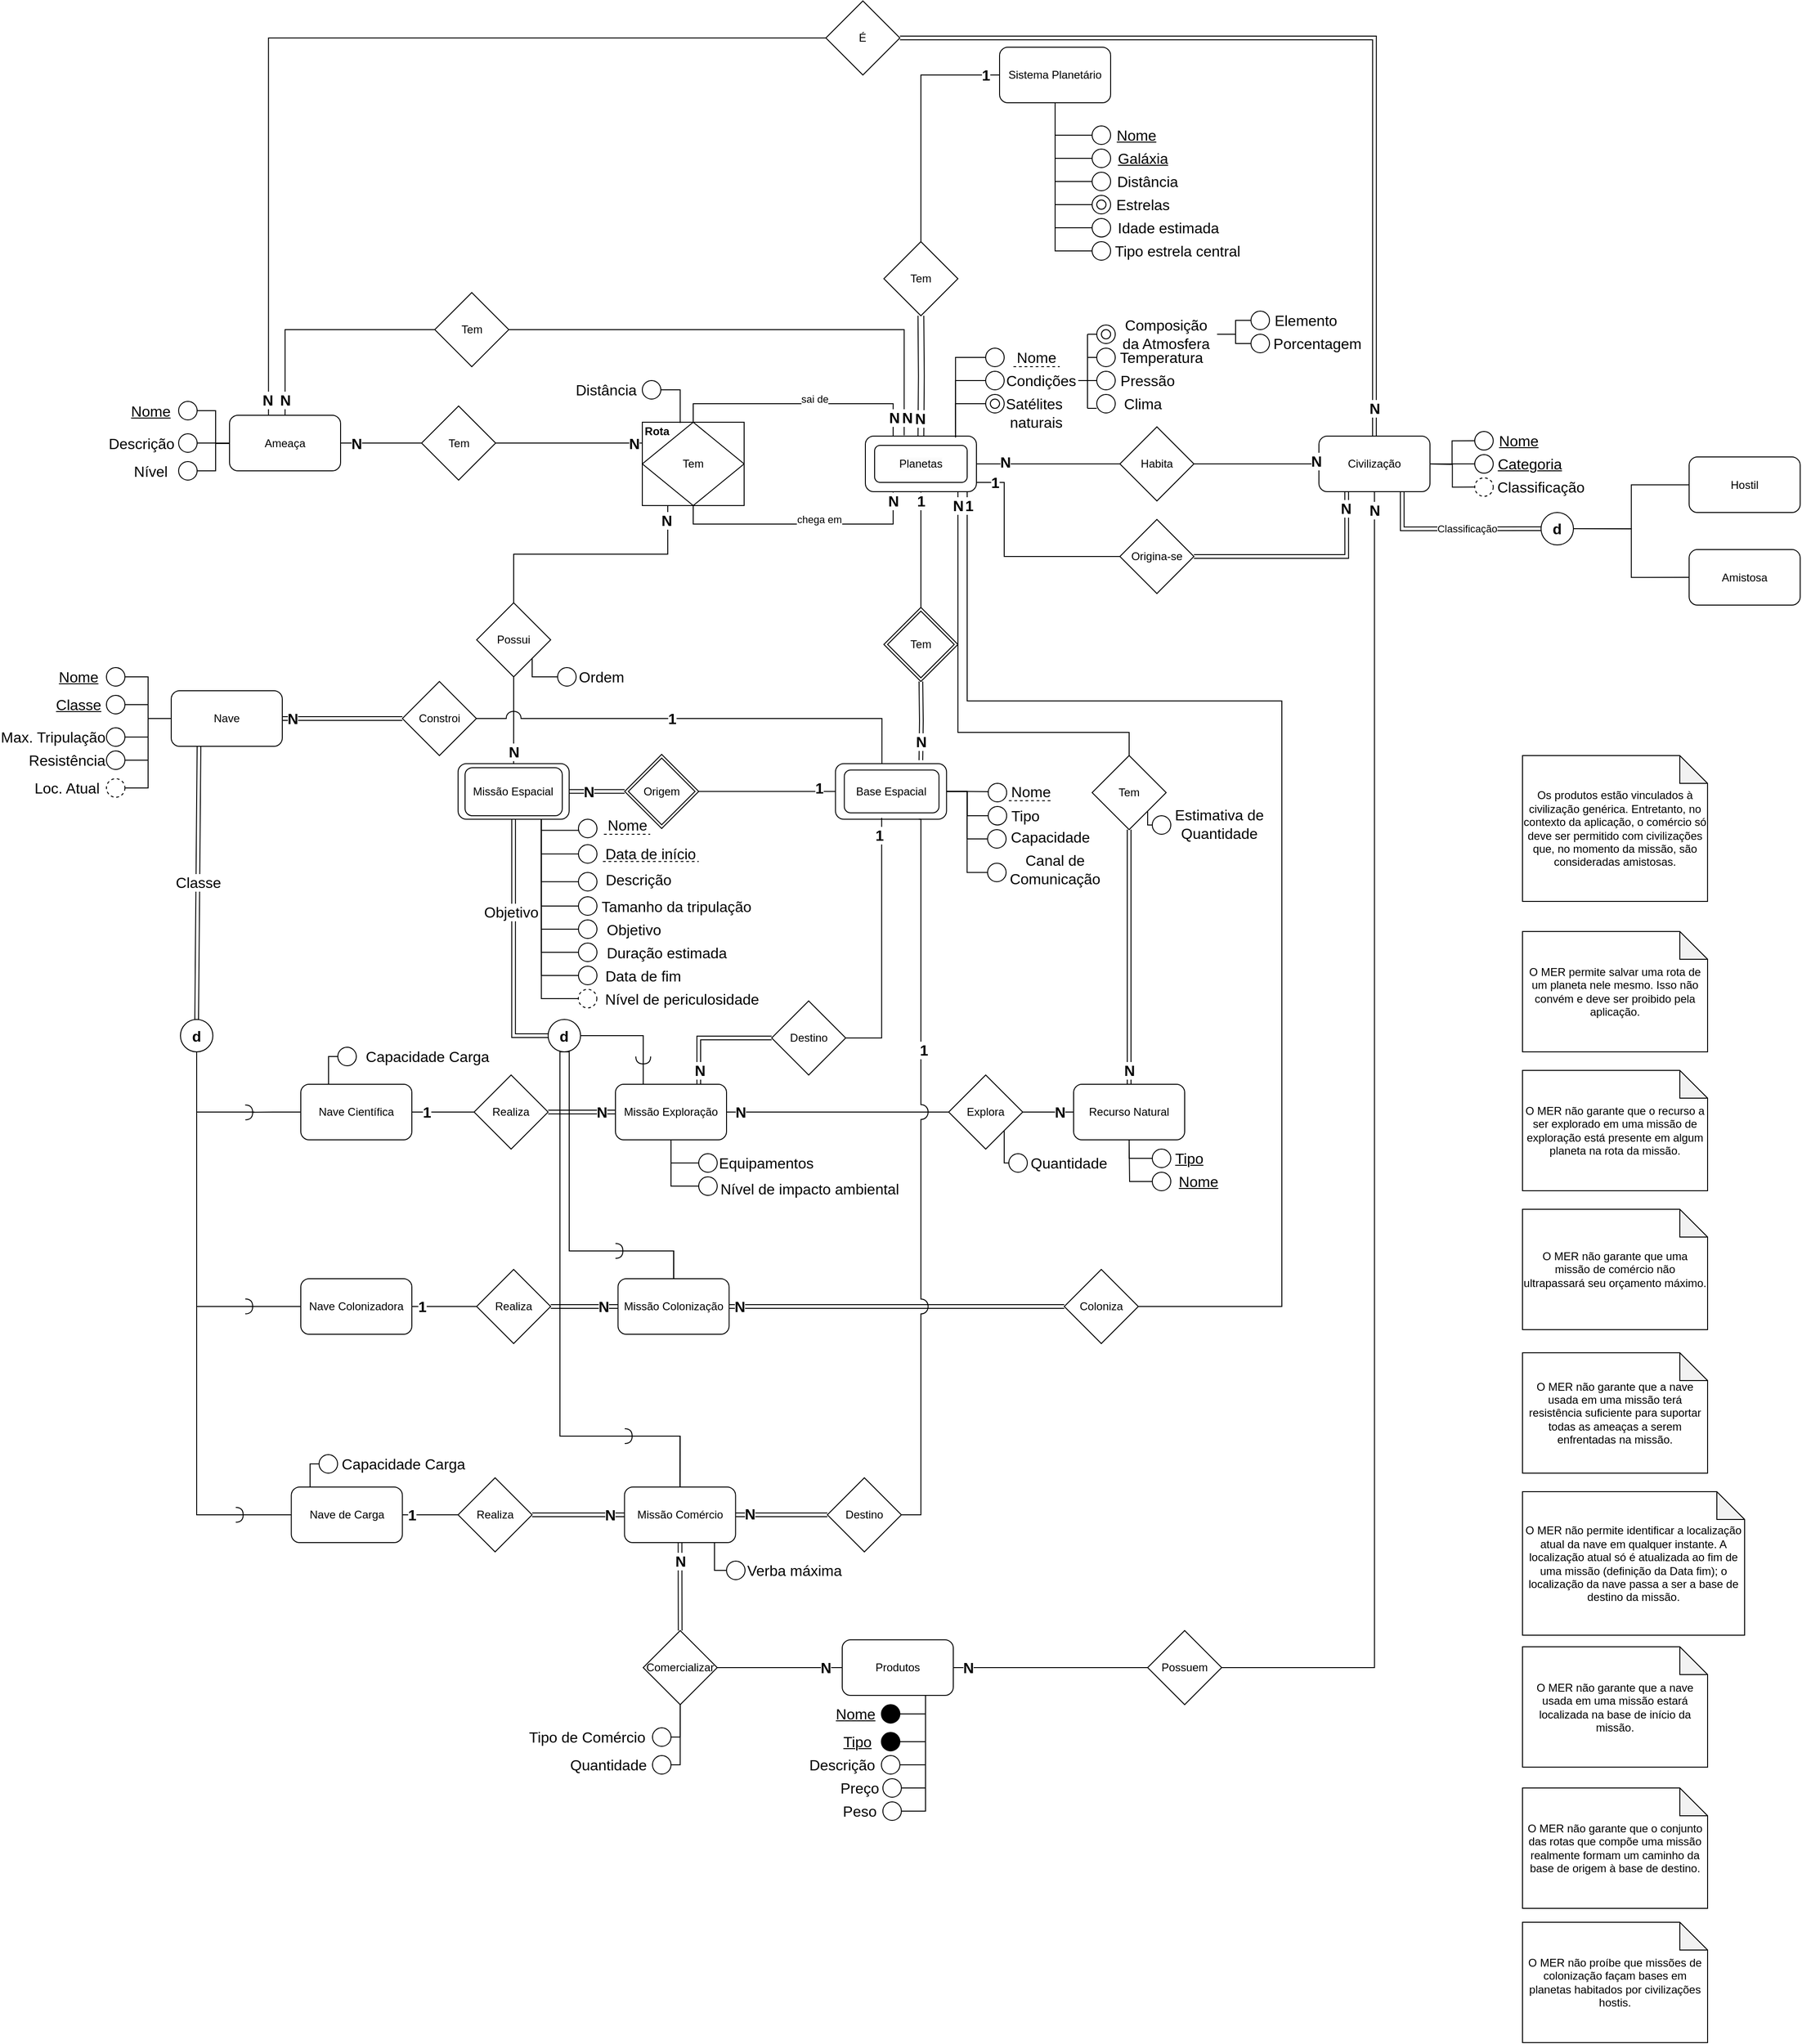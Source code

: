 <mxfile version="21.7.5" type="device">
  <diagram id="R2lEEEUBdFMjLlhIrx00" name="Page-1">
    <mxGraphModel dx="4940" dy="5926" grid="1" gridSize="10" guides="1" tooltips="1" connect="1" arrows="1" fold="1" page="1" pageScale="1" pageWidth="3300" pageHeight="4681" math="0" shadow="0" extFonts="Permanent Marker^https://fonts.googleapis.com/css?family=Permanent+Marker">
      <root>
        <mxCell id="0" />
        <mxCell id="1" parent="0" />
        <mxCell id="2xq8bCKXOT0d5EsSL52e-77" style="edgeStyle=orthogonalEdgeStyle;rounded=0;orthogonalLoop=1;jettySize=auto;html=1;exitX=1;exitY=0.5;exitDx=0;exitDy=0;entryX=0;entryY=0.5;entryDx=0;entryDy=0;endArrow=none;endFill=0;" parent="1" source="2xq8bCKXOT0d5EsSL52e-1" target="2xq8bCKXOT0d5EsSL52e-75" edge="1">
          <mxGeometry relative="1" as="geometry" />
        </mxCell>
        <mxCell id="2xq8bCKXOT0d5EsSL52e-79" value="N" style="edgeLabel;html=1;align=center;verticalAlign=middle;resizable=0;points=[];fontSize=16;fontStyle=1" parent="2xq8bCKXOT0d5EsSL52e-77" vertex="1" connectable="0">
          <mxGeometry x="-0.393" y="1" relative="1" as="geometry">
            <mxPoint x="-10" y="1" as="offset" />
          </mxGeometry>
        </mxCell>
        <mxCell id="2xq8bCKXOT0d5EsSL52e-1" value="Ameaça" style="rounded=1;whiteSpace=wrap;html=1;" parent="1" vertex="1">
          <mxGeometry x="-287" y="17.5" width="120" height="60" as="geometry" />
        </mxCell>
        <mxCell id="2xq8bCKXOT0d5EsSL52e-15" style="edgeStyle=orthogonalEdgeStyle;rounded=0;orthogonalLoop=1;jettySize=auto;html=1;exitX=0;exitY=0.5;exitDx=0;exitDy=0;entryX=1;entryY=0.5;entryDx=0;entryDy=0;endArrow=none;endFill=0;" parent="1" source="2xq8bCKXOT0d5EsSL52e-2" target="-R08AXTmpkMaVdlQjnf7-66" edge="1">
          <mxGeometry relative="1" as="geometry">
            <mxPoint x="-400" y="425" as="targetPoint" />
          </mxGeometry>
        </mxCell>
        <mxCell id="2xq8bCKXOT0d5EsSL52e-16" style="edgeStyle=orthogonalEdgeStyle;rounded=0;orthogonalLoop=1;jettySize=auto;html=1;exitX=0;exitY=0.5;exitDx=0;exitDy=0;entryX=1;entryY=0.5;entryDx=0;entryDy=0;endArrow=none;endFill=0;" parent="1" source="2xq8bCKXOT0d5EsSL52e-2" target="-R08AXTmpkMaVdlQjnf7-75" edge="1">
          <mxGeometry relative="1" as="geometry">
            <mxPoint x="-400" y="485" as="targetPoint" />
          </mxGeometry>
        </mxCell>
        <mxCell id="2xq8bCKXOT0d5EsSL52e-17" style="edgeStyle=orthogonalEdgeStyle;rounded=0;orthogonalLoop=1;jettySize=auto;html=1;entryX=1;entryY=0.5;entryDx=0;entryDy=0;endArrow=none;endFill=0;exitX=0;exitY=0.5;exitDx=0;exitDy=0;" parent="1" source="2xq8bCKXOT0d5EsSL52e-2" target="-R08AXTmpkMaVdlQjnf7-71" edge="1">
          <mxGeometry relative="1" as="geometry">
            <mxPoint x="-290" y="550" as="sourcePoint" />
            <mxPoint x="-400" y="545" as="targetPoint" />
          </mxGeometry>
        </mxCell>
        <mxCell id="2xq8bCKXOT0d5EsSL52e-20" style="edgeStyle=orthogonalEdgeStyle;rounded=0;orthogonalLoop=1;jettySize=auto;html=1;exitX=0;exitY=0.5;exitDx=0;exitDy=0;entryX=1;entryY=0.5;entryDx=0;entryDy=0;endArrow=none;endFill=0;" parent="1" source="2xq8bCKXOT0d5EsSL52e-2" target="-R08AXTmpkMaVdlQjnf7-83" edge="1">
          <mxGeometry relative="1" as="geometry" />
        </mxCell>
        <mxCell id="5aR08563lVX2HHhUGIuG-29" style="edgeStyle=orthogonalEdgeStyle;rounded=0;orthogonalLoop=1;jettySize=auto;html=1;exitX=1;exitY=0.5;exitDx=0;exitDy=0;entryX=0;entryY=0.5;entryDx=0;entryDy=0;endArrow=none;endFill=0;shape=link;" parent="1" source="2xq8bCKXOT0d5EsSL52e-2" target="5aR08563lVX2HHhUGIuG-28" edge="1">
          <mxGeometry relative="1" as="geometry" />
        </mxCell>
        <mxCell id="5aR08563lVX2HHhUGIuG-31" value="&lt;b style=&quot;font-size: 16px;&quot;&gt;&lt;font style=&quot;font-size: 16px;&quot;&gt;N&lt;/font&gt;&lt;/b&gt;" style="edgeLabel;html=1;align=center;verticalAlign=middle;resizable=0;points=[];fontSize=16;" parent="5aR08563lVX2HHhUGIuG-29" vertex="1" connectable="0">
          <mxGeometry x="0.393" y="1" relative="1" as="geometry">
            <mxPoint x="-80" y="1" as="offset" />
          </mxGeometry>
        </mxCell>
        <mxCell id="5aR08563lVX2HHhUGIuG-95" style="rounded=0;orthogonalLoop=1;jettySize=auto;html=1;exitX=0.25;exitY=1;exitDx=0;exitDy=0;entryX=0.5;entryY=0;entryDx=0;entryDy=0;endArrow=none;endFill=0;shape=link;" parent="1" source="2xq8bCKXOT0d5EsSL52e-2" target="5aR08563lVX2HHhUGIuG-94" edge="1">
          <mxGeometry relative="1" as="geometry" />
        </mxCell>
        <mxCell id="R6d2KGiThh--YOIiiFkr-106" value="&lt;font style=&quot;font-size: 16px;&quot;&gt;Classe&lt;/font&gt;" style="edgeLabel;html=1;align=center;verticalAlign=middle;resizable=0;points=[];" parent="5aR08563lVX2HHhUGIuG-95" vertex="1" connectable="0">
          <mxGeometry x="-0.008" relative="1" as="geometry">
            <mxPoint as="offset" />
          </mxGeometry>
        </mxCell>
        <mxCell id="2xq8bCKXOT0d5EsSL52e-2" value="Nave" style="rounded=1;whiteSpace=wrap;html=1;" parent="1" vertex="1">
          <mxGeometry x="-350" y="315" width="120" height="60" as="geometry" />
        </mxCell>
        <mxCell id="-R08AXTmpkMaVdlQjnf7-43" value="&lt;b style=&quot;&quot;&gt;&lt;font style=&quot;font-size: 16px;&quot;&gt;N&lt;/font&gt;&lt;/b&gt;" style="edgeStyle=orthogonalEdgeStyle;rounded=0;orthogonalLoop=1;jettySize=auto;html=1;entryX=0.5;entryY=1;entryDx=0;entryDy=0;endArrow=none;endFill=0;shape=link;" parent="1" target="R6d2KGiThh--YOIiiFkr-82" edge="1">
          <mxGeometry x="-0.532" relative="1" as="geometry">
            <mxPoint x="460" y="305.0" as="targetPoint" />
            <mxPoint x="460" y="390" as="sourcePoint" />
            <mxPoint as="offset" />
          </mxGeometry>
        </mxCell>
        <mxCell id="TdDv6Up7h_yE7DoC60KW-6" style="edgeStyle=orthogonalEdgeStyle;rounded=0;orthogonalLoop=1;jettySize=auto;html=1;exitX=1;exitY=0.5;exitDx=0;exitDy=0;entryX=0;entryY=0.5;entryDx=0;entryDy=0;endArrow=none;endFill=0;" parent="1" source="2xq8bCKXOT0d5EsSL52e-3" target="-R08AXTmpkMaVdlQjnf7-105" edge="1">
          <mxGeometry relative="1" as="geometry">
            <Array as="points">
              <mxPoint x="510" y="424" />
              <mxPoint x="533" y="424" />
            </Array>
          </mxGeometry>
        </mxCell>
        <mxCell id="TdDv6Up7h_yE7DoC60KW-7" style="edgeStyle=orthogonalEdgeStyle;rounded=0;orthogonalLoop=1;jettySize=auto;html=1;exitX=1;exitY=0.5;exitDx=0;exitDy=0;entryX=0;entryY=0.5;entryDx=0;entryDy=0;endArrow=none;endFill=0;" parent="1" source="2xq8bCKXOT0d5EsSL52e-3" target="-R08AXTmpkMaVdlQjnf7-107" edge="1">
          <mxGeometry relative="1" as="geometry" />
        </mxCell>
        <mxCell id="TdDv6Up7h_yE7DoC60KW-8" style="edgeStyle=orthogonalEdgeStyle;rounded=0;orthogonalLoop=1;jettySize=auto;html=1;exitX=1;exitY=0.5;exitDx=0;exitDy=0;entryX=0;entryY=0.5;entryDx=0;entryDy=0;endArrow=none;endFill=0;" parent="1" source="2xq8bCKXOT0d5EsSL52e-3" target="-R08AXTmpkMaVdlQjnf7-109" edge="1">
          <mxGeometry relative="1" as="geometry" />
        </mxCell>
        <mxCell id="TdDv6Up7h_yE7DoC60KW-9" style="edgeStyle=orthogonalEdgeStyle;rounded=0;orthogonalLoop=1;jettySize=auto;html=1;exitX=1;exitY=0.5;exitDx=0;exitDy=0;entryX=0;entryY=0.5;entryDx=0;entryDy=0;endArrow=none;endFill=0;" parent="1" source="2xq8bCKXOT0d5EsSL52e-3" target="TdDv6Up7h_yE7DoC60KW-4" edge="1">
          <mxGeometry relative="1" as="geometry" />
        </mxCell>
        <mxCell id="2xq8bCKXOT0d5EsSL52e-3" value="Base Espacial" style="rounded=1;whiteSpace=wrap;html=1;" parent="1" vertex="1">
          <mxGeometry x="367.7" y="393.75" width="120" height="60" as="geometry" />
        </mxCell>
        <mxCell id="2xq8bCKXOT0d5EsSL52e-107" style="edgeStyle=orthogonalEdgeStyle;rounded=0;orthogonalLoop=1;jettySize=auto;html=1;exitX=1;exitY=0.5;exitDx=0;exitDy=0;entryX=0;entryY=0.5;entryDx=0;entryDy=0;endArrow=none;endFill=0;shape=link;" parent="1" source="2xq8bCKXOT0d5EsSL52e-4" target="2xq8bCKXOT0d5EsSL52e-110" edge="1">
          <mxGeometry relative="1" as="geometry">
            <mxPoint x="139.94" y="463.75" as="targetPoint" />
          </mxGeometry>
        </mxCell>
        <mxCell id="2xq8bCKXOT0d5EsSL52e-108" value="N" style="edgeLabel;html=1;align=center;verticalAlign=middle;resizable=0;points=[];fontStyle=1;fontSize=16;" parent="2xq8bCKXOT0d5EsSL52e-107" vertex="1" connectable="0">
          <mxGeometry x="0.048" y="1" relative="1" as="geometry">
            <mxPoint x="-11" y="1" as="offset" />
          </mxGeometry>
        </mxCell>
        <mxCell id="R6d2KGiThh--YOIiiFkr-90" style="edgeStyle=orthogonalEdgeStyle;rounded=0;orthogonalLoop=1;jettySize=auto;html=1;exitX=0.5;exitY=1;exitDx=0;exitDy=0;entryX=0;entryY=0.5;entryDx=0;entryDy=0;shape=link;" parent="1" source="2xq8bCKXOT0d5EsSL52e-4" target="5aR08563lVX2HHhUGIuG-99" edge="1">
          <mxGeometry relative="1" as="geometry" />
        </mxCell>
        <mxCell id="R6d2KGiThh--YOIiiFkr-105" value="&lt;font style=&quot;font-size: 16px;&quot;&gt;Objetivo&lt;/font&gt;" style="edgeLabel;html=1;align=center;verticalAlign=middle;resizable=0;points=[];" parent="R6d2KGiThh--YOIiiFkr-90" vertex="1" connectable="0">
          <mxGeometry x="-0.268" y="-3" relative="1" as="geometry">
            <mxPoint y="1" as="offset" />
          </mxGeometry>
        </mxCell>
        <mxCell id="R6d2KGiThh--YOIiiFkr-96" style="edgeStyle=orthogonalEdgeStyle;rounded=0;orthogonalLoop=1;jettySize=auto;html=1;exitX=0.75;exitY=1;exitDx=0;exitDy=0;endArrow=none;endFill=0;entryX=0;entryY=0.5;entryDx=0;entryDy=0;" parent="1" source="2xq8bCKXOT0d5EsSL52e-4" target="-R08AXTmpkMaVdlQjnf7-204" edge="1">
          <mxGeometry relative="1" as="geometry">
            <Array as="points">
              <mxPoint x="50" y="465.75" />
              <mxPoint x="90" y="465.75" />
            </Array>
            <mxPoint x="80" y="465.75" as="targetPoint" />
          </mxGeometry>
        </mxCell>
        <mxCell id="R6d2KGiThh--YOIiiFkr-97" style="edgeStyle=orthogonalEdgeStyle;rounded=0;orthogonalLoop=1;jettySize=auto;html=1;exitX=0.75;exitY=1;exitDx=0;exitDy=0;entryX=0;entryY=0.5;entryDx=0;entryDy=0;endArrow=none;endFill=0;" parent="1" source="2xq8bCKXOT0d5EsSL52e-4" target="-R08AXTmpkMaVdlQjnf7-185" edge="1">
          <mxGeometry relative="1" as="geometry" />
        </mxCell>
        <mxCell id="R6d2KGiThh--YOIiiFkr-98" style="edgeStyle=orthogonalEdgeStyle;rounded=0;orthogonalLoop=1;jettySize=auto;html=1;exitX=0.75;exitY=1;exitDx=0;exitDy=0;entryX=0;entryY=0.5;entryDx=0;entryDy=0;endArrow=none;endFill=0;" parent="1" source="2xq8bCKXOT0d5EsSL52e-4" target="-R08AXTmpkMaVdlQjnf7-216" edge="1">
          <mxGeometry relative="1" as="geometry" />
        </mxCell>
        <mxCell id="R6d2KGiThh--YOIiiFkr-100" style="edgeStyle=orthogonalEdgeStyle;rounded=0;orthogonalLoop=1;jettySize=auto;html=1;exitX=0.75;exitY=1;exitDx=0;exitDy=0;entryX=0;entryY=0.5;entryDx=0;entryDy=0;endArrow=none;endFill=0;" parent="1" source="2xq8bCKXOT0d5EsSL52e-4" target="-R08AXTmpkMaVdlQjnf7-191" edge="1">
          <mxGeometry relative="1" as="geometry" />
        </mxCell>
        <mxCell id="R6d2KGiThh--YOIiiFkr-101" style="edgeStyle=orthogonalEdgeStyle;rounded=0;orthogonalLoop=1;jettySize=auto;html=1;exitX=0.75;exitY=1;exitDx=0;exitDy=0;entryX=0;entryY=0.5;entryDx=0;entryDy=0;endArrow=none;endFill=0;" parent="1" source="2xq8bCKXOT0d5EsSL52e-4" target="-R08AXTmpkMaVdlQjnf7-210" edge="1">
          <mxGeometry relative="1" as="geometry" />
        </mxCell>
        <mxCell id="R6d2KGiThh--YOIiiFkr-102" style="edgeStyle=orthogonalEdgeStyle;rounded=0;orthogonalLoop=1;jettySize=auto;html=1;exitX=0.75;exitY=1;exitDx=0;exitDy=0;entryX=0;entryY=0.5;entryDx=0;entryDy=0;endArrow=none;endFill=0;" parent="1" source="2xq8bCKXOT0d5EsSL52e-4" target="R6d2KGiThh--YOIiiFkr-86" edge="1">
          <mxGeometry relative="1" as="geometry" />
        </mxCell>
        <mxCell id="R6d2KGiThh--YOIiiFkr-104" style="edgeStyle=orthogonalEdgeStyle;rounded=0;orthogonalLoop=1;jettySize=auto;html=1;exitX=0.75;exitY=1;exitDx=0;exitDy=0;entryX=0;entryY=0.5;entryDx=0;entryDy=0;endArrow=none;endFill=0;" parent="1" source="2xq8bCKXOT0d5EsSL52e-4" target="R6d2KGiThh--YOIiiFkr-91" edge="1">
          <mxGeometry relative="1" as="geometry">
            <mxPoint x="60" y="640" as="targetPoint" />
          </mxGeometry>
        </mxCell>
        <mxCell id="TdDv6Up7h_yE7DoC60KW-3" style="edgeStyle=orthogonalEdgeStyle;rounded=0;orthogonalLoop=1;jettySize=auto;html=1;exitX=0.75;exitY=1;exitDx=0;exitDy=0;entryX=0;entryY=0.5;entryDx=0;entryDy=0;endArrow=none;endFill=0;" parent="1" source="2xq8bCKXOT0d5EsSL52e-4" target="TdDv6Up7h_yE7DoC60KW-1" edge="1">
          <mxGeometry relative="1" as="geometry" />
        </mxCell>
        <mxCell id="2xq8bCKXOT0d5EsSL52e-4" value="Missão Espacial" style="rounded=1;whiteSpace=wrap;html=1;" parent="1" vertex="1">
          <mxGeometry x="-40.06" y="393.75" width="120" height="60" as="geometry" />
        </mxCell>
        <mxCell id="2xq8bCKXOT0d5EsSL52e-67" style="edgeStyle=orthogonalEdgeStyle;rounded=0;orthogonalLoop=1;jettySize=auto;html=1;entryX=0;entryY=0.5;entryDx=0;entryDy=0;endArrow=none;endFill=0;" parent="1" target="-R08AXTmpkMaVdlQjnf7-92" edge="1">
          <mxGeometry relative="1" as="geometry">
            <mxPoint x="977.85" y="145.05" as="targetPoint" />
            <mxPoint x="1008.41" y="70.05" as="sourcePoint" />
          </mxGeometry>
        </mxCell>
        <mxCell id="2xq8bCKXOT0d5EsSL52e-68" style="edgeStyle=orthogonalEdgeStyle;rounded=0;orthogonalLoop=1;jettySize=auto;html=1;exitX=1;exitY=0.5;exitDx=0;exitDy=0;entryX=0;entryY=0.5;entryDx=0;entryDy=0;endArrow=none;endFill=0;" parent="1" source="2xq8bCKXOT0d5EsSL52e-5" target="-R08AXTmpkMaVdlQjnf7-95" edge="1">
          <mxGeometry relative="1" as="geometry">
            <mxPoint x="977.85" y="205.05" as="targetPoint" />
          </mxGeometry>
        </mxCell>
        <mxCell id="2xq8bCKXOT0d5EsSL52e-69" style="edgeStyle=orthogonalEdgeStyle;rounded=0;orthogonalLoop=1;jettySize=auto;html=1;exitX=1;exitY=0.5;exitDx=0;exitDy=0;entryX=0;entryY=0.5;entryDx=0;entryDy=0;endArrow=none;endFill=0;" parent="1" source="2xq8bCKXOT0d5EsSL52e-5" target="-R08AXTmpkMaVdlQjnf7-97" edge="1">
          <mxGeometry relative="1" as="geometry">
            <mxPoint x="977.85" y="265.05" as="targetPoint" />
          </mxGeometry>
        </mxCell>
        <mxCell id="i-cC_7wZCFzoqn-crq7_-28" style="edgeStyle=orthogonalEdgeStyle;rounded=0;orthogonalLoop=1;jettySize=auto;html=1;exitX=0.75;exitY=1;exitDx=0;exitDy=0;entryX=0;entryY=0.5;entryDx=0;entryDy=0;endArrow=none;endFill=0;shape=link;" parent="1" source="2xq8bCKXOT0d5EsSL52e-5" target="i-cC_7wZCFzoqn-crq7_-25" edge="1">
          <mxGeometry relative="1" as="geometry" />
        </mxCell>
        <mxCell id="i-cC_7wZCFzoqn-crq7_-34" value="Classificação" style="edgeLabel;html=1;align=center;verticalAlign=middle;resizable=0;points=[];" parent="i-cC_7wZCFzoqn-crq7_-28" vertex="1" connectable="0">
          <mxGeometry x="-0.341" y="-6" relative="1" as="geometry">
            <mxPoint x="47" y="-6" as="offset" />
          </mxGeometry>
        </mxCell>
        <mxCell id="2xq8bCKXOT0d5EsSL52e-5" value="Civilização" style="rounded=1;whiteSpace=wrap;html=1;" parent="1" vertex="1">
          <mxGeometry x="890.06" y="40.05" width="120" height="60" as="geometry" />
        </mxCell>
        <mxCell id="2xq8bCKXOT0d5EsSL52e-55" style="edgeStyle=orthogonalEdgeStyle;rounded=0;orthogonalLoop=1;jettySize=auto;html=1;exitX=0.5;exitY=1;exitDx=0;exitDy=0;endArrow=none;endFill=0;entryX=0;entryY=0.5;entryDx=0;entryDy=0;" parent="1" source="2xq8bCKXOT0d5EsSL52e-6" target="-R08AXTmpkMaVdlQjnf7-131" edge="1">
          <mxGeometry relative="1" as="geometry">
            <mxPoint x="605" y="-290" as="targetPoint" />
          </mxGeometry>
        </mxCell>
        <mxCell id="2xq8bCKXOT0d5EsSL52e-56" style="edgeStyle=orthogonalEdgeStyle;rounded=0;orthogonalLoop=1;jettySize=auto;html=1;exitX=0.5;exitY=1;exitDx=0;exitDy=0;entryX=0;entryY=0.5;entryDx=0;entryDy=0;endArrow=none;endFill=0;" parent="1" source="2xq8bCKXOT0d5EsSL52e-6" target="-R08AXTmpkMaVdlQjnf7-133" edge="1">
          <mxGeometry relative="1" as="geometry">
            <mxPoint x="625" y="-225" as="targetPoint" />
          </mxGeometry>
        </mxCell>
        <mxCell id="2xq8bCKXOT0d5EsSL52e-57" style="edgeStyle=orthogonalEdgeStyle;rounded=0;orthogonalLoop=1;jettySize=auto;html=1;exitX=0.5;exitY=1;exitDx=0;exitDy=0;entryX=0;entryY=0.5;entryDx=0;entryDy=0;endArrow=none;endFill=0;" parent="1" source="2xq8bCKXOT0d5EsSL52e-6" target="-R08AXTmpkMaVdlQjnf7-135" edge="1">
          <mxGeometry relative="1" as="geometry">
            <mxPoint x="625" y="-165" as="targetPoint" />
          </mxGeometry>
        </mxCell>
        <mxCell id="2xq8bCKXOT0d5EsSL52e-58" style="edgeStyle=orthogonalEdgeStyle;rounded=0;orthogonalLoop=1;jettySize=auto;html=1;exitX=0.5;exitY=1;exitDx=0;exitDy=0;entryX=0;entryY=0.5;entryDx=0;entryDy=0;endArrow=none;endFill=0;" parent="1" source="2xq8bCKXOT0d5EsSL52e-6" target="-R08AXTmpkMaVdlQjnf7-137" edge="1">
          <mxGeometry relative="1" as="geometry">
            <mxPoint x="625" y="-105" as="targetPoint" />
          </mxGeometry>
        </mxCell>
        <mxCell id="i-cC_7wZCFzoqn-crq7_-15" style="edgeStyle=orthogonalEdgeStyle;rounded=0;orthogonalLoop=1;jettySize=auto;html=1;exitX=0.5;exitY=1;exitDx=0;exitDy=0;entryX=0;entryY=0.5;entryDx=0;entryDy=0;endArrow=none;endFill=0;" parent="1" source="2xq8bCKXOT0d5EsSL52e-6" target="i-cC_7wZCFzoqn-crq7_-13" edge="1">
          <mxGeometry relative="1" as="geometry" />
        </mxCell>
        <mxCell id="i-cC_7wZCFzoqn-crq7_-18" style="edgeStyle=orthogonalEdgeStyle;rounded=0;orthogonalLoop=1;jettySize=auto;html=1;exitX=0.5;exitY=1;exitDx=0;exitDy=0;entryX=0;entryY=0.5;entryDx=0;entryDy=0;endArrow=none;endFill=0;" parent="1" source="2xq8bCKXOT0d5EsSL52e-6" target="i-cC_7wZCFzoqn-crq7_-16" edge="1">
          <mxGeometry relative="1" as="geometry" />
        </mxCell>
        <mxCell id="2xq8bCKXOT0d5EsSL52e-6" value="Sistema Planetário" style="rounded=1;whiteSpace=wrap;html=1;" parent="1" vertex="1">
          <mxGeometry x="545" y="-380" width="120" height="60" as="geometry" />
        </mxCell>
        <mxCell id="5aR08563lVX2HHhUGIuG-104" style="edgeStyle=orthogonalEdgeStyle;rounded=0;orthogonalLoop=1;jettySize=auto;html=1;endArrow=none;endFill=0;" parent="1" source="2xq8bCKXOT0d5EsSL52e-7" target="5aR08563lVX2HHhUGIuG-105" edge="1">
          <mxGeometry relative="1" as="geometry">
            <mxPoint x="610" y="440" as="targetPoint" />
            <mxPoint x="440" y="120" as="sourcePoint" />
            <Array as="points">
              <mxPoint x="500" y="360" />
              <mxPoint x="685" y="360" />
            </Array>
          </mxGeometry>
        </mxCell>
        <mxCell id="5aR08563lVX2HHhUGIuG-107" value="N" style="edgeLabel;html=1;align=center;verticalAlign=middle;resizable=0;points=[];fontStyle=1;fontSize=16;" parent="5aR08563lVX2HHhUGIuG-104" connectable="0" vertex="1">
          <mxGeometry x="0.405" y="-2" relative="1" as="geometry">
            <mxPoint x="-70" y="-247" as="offset" />
          </mxGeometry>
        </mxCell>
        <mxCell id="R6d2KGiThh--YOIiiFkr-83" value="&lt;b&gt;&lt;font style=&quot;font-size: 16px;&quot;&gt;1&lt;/font&gt;&lt;/b&gt;" style="edgeStyle=orthogonalEdgeStyle;rounded=0;orthogonalLoop=1;jettySize=auto;html=1;exitX=0.5;exitY=1;exitDx=0;exitDy=0;entryX=0.5;entryY=0;entryDx=0;entryDy=0;endArrow=none;endFill=0;" parent="1" source="2xq8bCKXOT0d5EsSL52e-7" target="R6d2KGiThh--YOIiiFkr-82" edge="1">
          <mxGeometry x="-0.84" relative="1" as="geometry">
            <mxPoint as="offset" />
          </mxGeometry>
        </mxCell>
        <mxCell id="2xq8bCKXOT0d5EsSL52e-7" value="Planetas" style="rounded=1;whiteSpace=wrap;html=1;" parent="1" vertex="1">
          <mxGeometry x="400" y="40" width="120" height="60" as="geometry" />
        </mxCell>
        <mxCell id="2xq8bCKXOT0d5EsSL52e-71" style="edgeStyle=orthogonalEdgeStyle;rounded=0;orthogonalLoop=1;jettySize=auto;html=1;exitX=0.5;exitY=1;exitDx=0;exitDy=0;entryX=0.25;entryY=1;entryDx=0;entryDy=0;endArrow=none;endFill=0;" parent="1" source="2xq8bCKXOT0d5EsSL52e-74" target="2xq8bCKXOT0d5EsSL52e-7" edge="1">
          <mxGeometry relative="1" as="geometry">
            <mxPoint x="220" y="110" as="sourcePoint" />
          </mxGeometry>
        </mxCell>
        <mxCell id="R6d2KGiThh--YOIiiFkr-57" value="&lt;b&gt;&lt;font style=&quot;font-size: 16px;&quot;&gt;N&lt;/font&gt;&lt;/b&gt;" style="edgeLabel;html=1;align=center;verticalAlign=middle;resizable=0;points=[];" parent="2xq8bCKXOT0d5EsSL52e-71" vertex="1" connectable="0">
          <mxGeometry x="-0.183" y="-2" relative="1" as="geometry">
            <mxPoint x="125" y="-27" as="offset" />
          </mxGeometry>
        </mxCell>
        <mxCell id="R6d2KGiThh--YOIiiFkr-59" value="chega em" style="edgeLabel;html=1;align=center;verticalAlign=middle;resizable=0;points=[];" parent="2xq8bCKXOT0d5EsSL52e-71" vertex="1" connectable="0">
          <mxGeometry x="0.2" y="2" relative="1" as="geometry">
            <mxPoint x="-7" y="-3" as="offset" />
          </mxGeometry>
        </mxCell>
        <mxCell id="2xq8bCKXOT0d5EsSL52e-72" style="edgeStyle=orthogonalEdgeStyle;rounded=0;orthogonalLoop=1;jettySize=auto;html=1;exitX=0.5;exitY=0;exitDx=0;exitDy=0;entryX=0.25;entryY=0;entryDx=0;entryDy=0;endArrow=none;endFill=0;" parent="1" source="2xq8bCKXOT0d5EsSL52e-74" target="2xq8bCKXOT0d5EsSL52e-7" edge="1">
          <mxGeometry relative="1" as="geometry">
            <mxPoint x="220" y="30" as="sourcePoint" />
          </mxGeometry>
        </mxCell>
        <mxCell id="R6d2KGiThh--YOIiiFkr-58" value="&lt;b style=&quot;border-color: var(--border-color);&quot;&gt;&lt;font style=&quot;border-color: var(--border-color); font-size: 16px;&quot;&gt;N&lt;/font&gt;&lt;/b&gt;" style="edgeLabel;html=1;align=center;verticalAlign=middle;resizable=0;points=[];" parent="2xq8bCKXOT0d5EsSL52e-72" vertex="1" connectable="0">
          <mxGeometry x="-0.156" y="1" relative="1" as="geometry">
            <mxPoint x="122" y="16" as="offset" />
          </mxGeometry>
        </mxCell>
        <mxCell id="R6d2KGiThh--YOIiiFkr-60" value="sai de" style="edgeLabel;html=1;align=center;verticalAlign=middle;resizable=0;points=[];" parent="2xq8bCKXOT0d5EsSL52e-72" vertex="1" connectable="0">
          <mxGeometry x="0.116" y="-1" relative="1" as="geometry">
            <mxPoint y="-6" as="offset" />
          </mxGeometry>
        </mxCell>
        <mxCell id="2xq8bCKXOT0d5EsSL52e-114" style="edgeStyle=orthogonalEdgeStyle;rounded=0;orthogonalLoop=1;jettySize=auto;html=1;exitX=0.25;exitY=1;exitDx=0;exitDy=0;entryX=0.5;entryY=0;entryDx=0;entryDy=0;endArrow=none;endFill=0;" parent="1" source="2xq8bCKXOT0d5EsSL52e-74" target="2xq8bCKXOT0d5EsSL52e-113" edge="1">
          <mxGeometry relative="1" as="geometry" />
        </mxCell>
        <mxCell id="2xq8bCKXOT0d5EsSL52e-116" value="N" style="edgeLabel;html=1;align=center;verticalAlign=middle;resizable=0;points=[];fontStyle=1;fontSize=16;" parent="2xq8bCKXOT0d5EsSL52e-114" vertex="1" connectable="0">
          <mxGeometry x="-0.085" y="3" relative="1" as="geometry">
            <mxPoint x="70" y="-40" as="offset" />
          </mxGeometry>
        </mxCell>
        <mxCell id="2xq8bCKXOT0d5EsSL52e-74" value="Tem" style="shape=associativeEntity;whiteSpace=wrap;html=1;align=center;" parent="1" vertex="1">
          <mxGeometry x="159" y="25" width="110" height="90" as="geometry" />
        </mxCell>
        <mxCell id="2xq8bCKXOT0d5EsSL52e-78" style="edgeStyle=orthogonalEdgeStyle;rounded=0;orthogonalLoop=1;jettySize=auto;html=1;exitX=1;exitY=0.5;exitDx=0;exitDy=0;entryX=0;entryY=0.25;entryDx=0;entryDy=0;endArrow=none;endFill=0;" parent="1" source="2xq8bCKXOT0d5EsSL52e-75" target="2xq8bCKXOT0d5EsSL52e-74" edge="1">
          <mxGeometry relative="1" as="geometry" />
        </mxCell>
        <mxCell id="2xq8bCKXOT0d5EsSL52e-80" value="N" style="edgeLabel;html=1;align=center;verticalAlign=middle;resizable=0;points=[];fontSize=16;fontStyle=1" parent="2xq8bCKXOT0d5EsSL52e-78" vertex="1" connectable="0">
          <mxGeometry x="0.461" y="-2" relative="1" as="geometry">
            <mxPoint x="33" y="-2" as="offset" />
          </mxGeometry>
        </mxCell>
        <mxCell id="2xq8bCKXOT0d5EsSL52e-75" value="Tem" style="rhombus;whiteSpace=wrap;html=1;" parent="1" vertex="1">
          <mxGeometry x="-79.5" y="7.5" width="80" height="80" as="geometry" />
        </mxCell>
        <mxCell id="2xq8bCKXOT0d5EsSL52e-76" value="&lt;b&gt;Rota&lt;/b&gt;" style="text;html=1;strokeColor=none;fillColor=none;align=center;verticalAlign=middle;whiteSpace=wrap;rounded=0;" parent="1" vertex="1">
          <mxGeometry x="145" y="20" width="60" height="30" as="geometry" />
        </mxCell>
        <mxCell id="2xq8bCKXOT0d5EsSL52e-81" style="rounded=0;orthogonalLoop=1;jettySize=auto;html=1;exitX=1;exitY=0.5;exitDx=0;exitDy=0;entryX=0;entryY=0.5;entryDx=0;entryDy=0;endArrow=none;endFill=0;edgeStyle=orthogonalEdgeStyle;" parent="1" source="2xq8bCKXOT0d5EsSL52e-7" target="2xq8bCKXOT0d5EsSL52e-85" edge="1">
          <mxGeometry relative="1" as="geometry">
            <mxPoint x="550" y="-15" as="sourcePoint" />
          </mxGeometry>
        </mxCell>
        <mxCell id="2xq8bCKXOT0d5EsSL52e-82" value="N" style="edgeLabel;html=1;align=center;verticalAlign=middle;resizable=0;points=[];fontSize=16;fontStyle=1" parent="2xq8bCKXOT0d5EsSL52e-81" vertex="1" connectable="0">
          <mxGeometry x="-0.393" y="1" relative="1" as="geometry">
            <mxPoint x="-16" y="-1" as="offset" />
          </mxGeometry>
        </mxCell>
        <mxCell id="2xq8bCKXOT0d5EsSL52e-83" style="rounded=0;orthogonalLoop=1;jettySize=auto;html=1;exitX=1;exitY=0.5;exitDx=0;exitDy=0;entryX=0;entryY=0.5;entryDx=0;entryDy=0;endArrow=none;endFill=0;edgeStyle=orthogonalEdgeStyle;" parent="1" source="2xq8bCKXOT0d5EsSL52e-85" target="2xq8bCKXOT0d5EsSL52e-5" edge="1">
          <mxGeometry relative="1" as="geometry">
            <mxPoint x="935" y="-15" as="targetPoint" />
          </mxGeometry>
        </mxCell>
        <mxCell id="2xq8bCKXOT0d5EsSL52e-84" value="N" style="edgeLabel;html=1;align=center;verticalAlign=middle;resizable=0;points=[];fontSize=16;fontStyle=1" parent="2xq8bCKXOT0d5EsSL52e-83" vertex="1" connectable="0">
          <mxGeometry x="0.461" y="-2" relative="1" as="geometry">
            <mxPoint x="33" y="-5" as="offset" />
          </mxGeometry>
        </mxCell>
        <mxCell id="2xq8bCKXOT0d5EsSL52e-85" value="Habita" style="rhombus;whiteSpace=wrap;html=1;rotation=0;" parent="1" vertex="1">
          <mxGeometry x="675" y="30" width="80" height="80" as="geometry" />
        </mxCell>
        <mxCell id="2xq8bCKXOT0d5EsSL52e-86" style="edgeStyle=orthogonalEdgeStyle;rounded=0;orthogonalLoop=1;jettySize=auto;html=1;endArrow=none;endFill=0;shape=link;width=-6.279;" parent="1" target="2xq8bCKXOT0d5EsSL52e-90" edge="1">
          <mxGeometry relative="1" as="geometry">
            <mxPoint x="460" y="40" as="sourcePoint" />
            <Array as="points" />
          </mxGeometry>
        </mxCell>
        <mxCell id="2xq8bCKXOT0d5EsSL52e-87" value="N" style="edgeLabel;html=1;align=center;verticalAlign=middle;resizable=0;points=[];fontSize=16;fontStyle=1" parent="2xq8bCKXOT0d5EsSL52e-86" vertex="1" connectable="0">
          <mxGeometry x="-0.393" y="1" relative="1" as="geometry">
            <mxPoint x="-1" y="20" as="offset" />
          </mxGeometry>
        </mxCell>
        <mxCell id="R6d2KGiThh--YOIiiFkr-65" style="edgeStyle=orthogonalEdgeStyle;rounded=0;orthogonalLoop=1;jettySize=auto;html=1;exitX=0.5;exitY=0;exitDx=0;exitDy=0;entryX=0;entryY=0.5;entryDx=0;entryDy=0;endArrow=none;endFill=0;" parent="1" source="2xq8bCKXOT0d5EsSL52e-90" target="2xq8bCKXOT0d5EsSL52e-6" edge="1">
          <mxGeometry relative="1" as="geometry" />
        </mxCell>
        <mxCell id="R6d2KGiThh--YOIiiFkr-68" value="&lt;b&gt;&lt;font style=&quot;font-size: 16px;&quot;&gt;1&lt;/font&gt;&lt;/b&gt;" style="edgeLabel;html=1;align=center;verticalAlign=middle;resizable=0;points=[];" parent="R6d2KGiThh--YOIiiFkr-65" vertex="1" connectable="0">
          <mxGeometry x="-0.512" y="1" relative="1" as="geometry">
            <mxPoint x="71" y="-116" as="offset" />
          </mxGeometry>
        </mxCell>
        <mxCell id="2xq8bCKXOT0d5EsSL52e-90" value="Tem" style="rhombus;whiteSpace=wrap;html=1;" parent="1" vertex="1">
          <mxGeometry x="420" y="-170" width="80" height="80" as="geometry" />
        </mxCell>
        <mxCell id="2xq8bCKXOT0d5EsSL52e-102" style="edgeStyle=orthogonalEdgeStyle;rounded=0;orthogonalLoop=1;jettySize=auto;html=1;exitX=0;exitY=0.5;exitDx=0;exitDy=0;entryX=1;entryY=0.5;entryDx=0;entryDy=0;endArrow=none;endFill=0;fontSize=16;" parent="1" source="2xq8bCKXOT0d5EsSL52e-3" target="2xq8bCKXOT0d5EsSL52e-110" edge="1">
          <mxGeometry relative="1" as="geometry">
            <mxPoint x="279.94" y="423.75" as="sourcePoint" />
            <mxPoint x="219.94" y="463.75" as="targetPoint" />
          </mxGeometry>
        </mxCell>
        <mxCell id="2xq8bCKXOT0d5EsSL52e-103" value="1" style="edgeLabel;html=1;align=center;verticalAlign=middle;resizable=0;points=[];fontStyle=1;fontSize=16;" parent="2xq8bCKXOT0d5EsSL52e-102" vertex="1" connectable="0">
          <mxGeometry x="-0.101" y="-4" relative="1" as="geometry">
            <mxPoint x="49" as="offset" />
          </mxGeometry>
        </mxCell>
        <mxCell id="2xq8bCKXOT0d5EsSL52e-110" value="Origem" style="shape=rhombus;double=1;perimeter=rhombusPerimeter;whiteSpace=wrap;html=1;align=center;" parent="1" vertex="1">
          <mxGeometry x="139.94" y="383.75" width="80" height="80" as="geometry" />
        </mxCell>
        <mxCell id="2xq8bCKXOT0d5EsSL52e-115" style="edgeStyle=orthogonalEdgeStyle;rounded=0;orthogonalLoop=1;jettySize=auto;html=1;exitX=0.5;exitY=1;exitDx=0;exitDy=0;entryX=0.5;entryY=0;entryDx=0;entryDy=0;endArrow=none;endFill=0;" parent="1" source="2xq8bCKXOT0d5EsSL52e-113" target="2xq8bCKXOT0d5EsSL52e-4" edge="1">
          <mxGeometry relative="1" as="geometry" />
        </mxCell>
        <mxCell id="2xq8bCKXOT0d5EsSL52e-117" value="N" style="edgeLabel;html=1;align=center;verticalAlign=middle;resizable=0;points=[];fontStyle=1;fontSize=16;" parent="2xq8bCKXOT0d5EsSL52e-115" vertex="1" connectable="0">
          <mxGeometry x="-0.014" y="-5" relative="1" as="geometry">
            <mxPoint x="5" y="34" as="offset" />
          </mxGeometry>
        </mxCell>
        <mxCell id="R6d2KGiThh--YOIiiFkr-126" style="edgeStyle=orthogonalEdgeStyle;rounded=0;orthogonalLoop=1;jettySize=auto;html=1;exitX=1;exitY=1;exitDx=0;exitDy=0;entryX=0;entryY=0.5;entryDx=0;entryDy=0;endArrow=none;endFill=0;" parent="1" source="2xq8bCKXOT0d5EsSL52e-113" target="R6d2KGiThh--YOIiiFkr-122" edge="1">
          <mxGeometry relative="1" as="geometry">
            <Array as="points">
              <mxPoint x="40" y="300" />
            </Array>
          </mxGeometry>
        </mxCell>
        <mxCell id="2xq8bCKXOT0d5EsSL52e-113" value="Possui" style="rhombus;whiteSpace=wrap;html=1;" parent="1" vertex="1">
          <mxGeometry x="-20" y="220" width="80" height="80" as="geometry" />
        </mxCell>
        <mxCell id="R6d2KGiThh--YOIiiFkr-50" style="edgeStyle=orthogonalEdgeStyle;rounded=0;orthogonalLoop=1;jettySize=auto;html=1;exitX=0.5;exitY=0;exitDx=0;exitDy=0;endArrow=halfCircle;endFill=0;" parent="1" source="5aR08563lVX2HHhUGIuG-1" edge="1">
          <mxGeometry relative="1" as="geometry">
            <mxPoint x="130.0" y="920.0" as="targetPoint" />
            <Array as="points">
              <mxPoint x="193" y="920" />
            </Array>
          </mxGeometry>
        </mxCell>
        <mxCell id="5aR08563lVX2HHhUGIuG-1" value="Missão Colonização" style="rounded=1;whiteSpace=wrap;html=1;" parent="1" vertex="1">
          <mxGeometry x="132.75" y="950" width="120" height="60" as="geometry" />
        </mxCell>
        <mxCell id="R6d2KGiThh--YOIiiFkr-55" style="edgeStyle=orthogonalEdgeStyle;rounded=0;orthogonalLoop=1;jettySize=auto;html=1;exitX=0.5;exitY=0;exitDx=0;exitDy=0;endArrow=halfCircle;endFill=0;" parent="1" source="5aR08563lVX2HHhUGIuG-2" edge="1">
          <mxGeometry relative="1" as="geometry">
            <mxPoint x="140" y="1120" as="targetPoint" />
            <Array as="points">
              <mxPoint x="200" y="1120" />
            </Array>
          </mxGeometry>
        </mxCell>
        <mxCell id="R6d2KGiThh--YOIiiFkr-111" style="edgeStyle=orthogonalEdgeStyle;rounded=0;orthogonalLoop=1;jettySize=auto;html=1;exitX=0.75;exitY=1;exitDx=0;exitDy=0;entryX=0;entryY=0.5;entryDx=0;entryDy=0;endArrow=none;endFill=0;" parent="1" source="5aR08563lVX2HHhUGIuG-2" target="-R08AXTmpkMaVdlQjnf7-257" edge="1">
          <mxGeometry relative="1" as="geometry">
            <Array as="points">
              <mxPoint x="237" y="1235" />
            </Array>
          </mxGeometry>
        </mxCell>
        <mxCell id="i-cC_7wZCFzoqn-crq7_-31" style="edgeStyle=orthogonalEdgeStyle;rounded=0;orthogonalLoop=1;jettySize=auto;html=1;exitX=0.5;exitY=1;exitDx=0;exitDy=0;endArrow=none;endFill=0;shape=link;" parent="1" source="5aR08563lVX2HHhUGIuG-2" target="5aR08563lVX2HHhUGIuG-82" edge="1">
          <mxGeometry relative="1" as="geometry" />
        </mxCell>
        <mxCell id="i-cC_7wZCFzoqn-crq7_-32" value="&lt;b&gt;&lt;font style=&quot;font-size: 16px;&quot;&gt;N&lt;/font&gt;&lt;/b&gt;" style="edgeLabel;html=1;align=center;verticalAlign=middle;resizable=0;points=[];" parent="i-cC_7wZCFzoqn-crq7_-31" vertex="1" connectable="0">
          <mxGeometry x="-0.018" relative="1" as="geometry">
            <mxPoint y="-27" as="offset" />
          </mxGeometry>
        </mxCell>
        <mxCell id="5aR08563lVX2HHhUGIuG-2" value="Missão Comércio" style="rounded=1;whiteSpace=wrap;html=1;" parent="1" vertex="1">
          <mxGeometry x="139.75" y="1175" width="120" height="60" as="geometry" />
        </mxCell>
        <mxCell id="R6d2KGiThh--YOIiiFkr-46" style="edgeStyle=orthogonalEdgeStyle;rounded=0;orthogonalLoop=1;jettySize=auto;html=1;exitX=0.25;exitY=0;exitDx=0;exitDy=0;endArrow=halfCircle;endFill=0;" parent="1" source="5aR08563lVX2HHhUGIuG-3" edge="1">
          <mxGeometry relative="1" as="geometry">
            <mxPoint x="160" y="710" as="targetPoint" />
          </mxGeometry>
        </mxCell>
        <mxCell id="R6d2KGiThh--YOIiiFkr-107" style="edgeStyle=orthogonalEdgeStyle;rounded=0;orthogonalLoop=1;jettySize=auto;html=1;exitX=0.5;exitY=1;exitDx=0;exitDy=0;entryX=0;entryY=0.5;entryDx=0;entryDy=0;endArrow=none;endFill=0;" parent="1" source="5aR08563lVX2HHhUGIuG-3" target="-R08AXTmpkMaVdlQjnf7-207" edge="1">
          <mxGeometry relative="1" as="geometry">
            <Array as="points">
              <mxPoint x="190" y="825" />
            </Array>
          </mxGeometry>
        </mxCell>
        <mxCell id="R6d2KGiThh--YOIiiFkr-108" style="edgeStyle=orthogonalEdgeStyle;rounded=0;orthogonalLoop=1;jettySize=auto;html=1;exitX=0.5;exitY=1;exitDx=0;exitDy=0;entryX=0;entryY=0.5;entryDx=0;entryDy=0;endArrow=none;endFill=0;" parent="1" source="5aR08563lVX2HHhUGIuG-3" target="-R08AXTmpkMaVdlQjnf7-220" edge="1">
          <mxGeometry relative="1" as="geometry" />
        </mxCell>
        <mxCell id="5aR08563lVX2HHhUGIuG-3" value="Missão Exploração" style="rounded=1;whiteSpace=wrap;html=1;" parent="1" vertex="1">
          <mxGeometry x="130" y="740" width="120" height="60" as="geometry" />
        </mxCell>
        <mxCell id="R6d2KGiThh--YOIiiFkr-56" style="edgeStyle=orthogonalEdgeStyle;rounded=0;orthogonalLoop=1;jettySize=auto;html=1;exitX=0;exitY=0.5;exitDx=0;exitDy=0;endArrow=halfCircle;endFill=0;" parent="1" source="5aR08563lVX2HHhUGIuG-4" edge="1">
          <mxGeometry relative="1" as="geometry">
            <mxPoint x="-270" y="979.936" as="targetPoint" />
          </mxGeometry>
        </mxCell>
        <mxCell id="5aR08563lVX2HHhUGIuG-4" value="Nave Colonizadora" style="rounded=1;whiteSpace=wrap;html=1;" parent="1" vertex="1">
          <mxGeometry x="-210" y="950" width="120" height="60" as="geometry" />
        </mxCell>
        <mxCell id="R6d2KGiThh--YOIiiFkr-22" style="edgeStyle=orthogonalEdgeStyle;rounded=0;orthogonalLoop=1;jettySize=auto;html=1;exitX=0;exitY=0.5;exitDx=0;exitDy=0;endArrow=halfCircle;endFill=0;" parent="1" source="5aR08563lVX2HHhUGIuG-5" edge="1">
          <mxGeometry relative="1" as="geometry">
            <mxPoint x="-280.25" y="1205" as="targetPoint" />
          </mxGeometry>
        </mxCell>
        <mxCell id="5aR08563lVX2HHhUGIuG-5" value="Nave de Carga" style="rounded=1;whiteSpace=wrap;html=1;" parent="1" vertex="1">
          <mxGeometry x="-220.25" y="1175" width="120" height="60" as="geometry" />
        </mxCell>
        <mxCell id="R6d2KGiThh--YOIiiFkr-20" style="edgeStyle=orthogonalEdgeStyle;rounded=0;orthogonalLoop=1;jettySize=auto;html=1;exitX=0;exitY=0.5;exitDx=0;exitDy=0;endArrow=halfCircle;endFill=0;" parent="1" source="5aR08563lVX2HHhUGIuG-6" edge="1">
          <mxGeometry relative="1" as="geometry">
            <mxPoint x="-270" y="770.4" as="targetPoint" />
          </mxGeometry>
        </mxCell>
        <mxCell id="5aR08563lVX2HHhUGIuG-6" value="Nave Científica" style="rounded=1;whiteSpace=wrap;html=1;" parent="1" vertex="1">
          <mxGeometry x="-210" y="740" width="120" height="60" as="geometry" />
        </mxCell>
        <mxCell id="5aR08563lVX2HHhUGIuG-22" style="edgeStyle=orthogonalEdgeStyle;rounded=0;orthogonalLoop=1;jettySize=auto;html=1;entryX=0;entryY=0.5;entryDx=0;entryDy=0;endArrow=none;endFill=0;shape=link;exitX=0.75;exitY=0;exitDx=0;exitDy=0;" parent="1" source="5aR08563lVX2HHhUGIuG-3" target="5aR08563lVX2HHhUGIuG-26" edge="1">
          <mxGeometry relative="1" as="geometry">
            <mxPoint x="270" y="740" as="sourcePoint" />
          </mxGeometry>
        </mxCell>
        <mxCell id="5aR08563lVX2HHhUGIuG-23" value="N" style="edgeLabel;html=1;align=center;verticalAlign=middle;resizable=0;points=[];fontSize=16;fontStyle=1" parent="5aR08563lVX2HHhUGIuG-22" vertex="1" connectable="0">
          <mxGeometry x="-0.393" y="1" relative="1" as="geometry">
            <mxPoint x="2" y="24" as="offset" />
          </mxGeometry>
        </mxCell>
        <mxCell id="5aR08563lVX2HHhUGIuG-24" style="edgeStyle=orthogonalEdgeStyle;rounded=0;orthogonalLoop=1;jettySize=auto;html=1;entryX=0.416;entryY=0.976;entryDx=0;entryDy=0;endArrow=none;endFill=0;entryPerimeter=0;exitX=1;exitY=0.5;exitDx=0;exitDy=0;" parent="1" source="5aR08563lVX2HHhUGIuG-26" target="2xq8bCKXOT0d5EsSL52e-3" edge="1">
          <mxGeometry relative="1" as="geometry">
            <mxPoint x="540" y="450" as="targetPoint" />
          </mxGeometry>
        </mxCell>
        <mxCell id="5aR08563lVX2HHhUGIuG-25" value="1" style="edgeLabel;html=1;align=center;verticalAlign=middle;resizable=0;points=[];fontSize=16;fontStyle=1" parent="5aR08563lVX2HHhUGIuG-24" vertex="1" connectable="0">
          <mxGeometry x="0.461" y="-2" relative="1" as="geometry">
            <mxPoint x="-5" y="-56" as="offset" />
          </mxGeometry>
        </mxCell>
        <mxCell id="5aR08563lVX2HHhUGIuG-26" value="Destino" style="rhombus;whiteSpace=wrap;html=1;" parent="1" vertex="1">
          <mxGeometry x="298.75" y="650" width="80" height="80" as="geometry" />
        </mxCell>
        <mxCell id="5aR08563lVX2HHhUGIuG-30" style="edgeStyle=orthogonalEdgeStyle;rounded=0;orthogonalLoop=1;jettySize=auto;html=1;exitX=1;exitY=0.5;exitDx=0;exitDy=0;endArrow=none;endFill=0;entryX=0.418;entryY=-0.002;entryDx=0;entryDy=0;jumpStyle=arc;jumpSize=16;entryPerimeter=0;" parent="1" source="5aR08563lVX2HHhUGIuG-28" target="2xq8bCKXOT0d5EsSL52e-3" edge="1">
          <mxGeometry relative="1" as="geometry" />
        </mxCell>
        <mxCell id="5aR08563lVX2HHhUGIuG-33" value="&lt;b&gt;&lt;font style=&quot;font-size: 16px;&quot;&gt;1&lt;/font&gt;&lt;/b&gt;" style="edgeLabel;html=1;align=center;verticalAlign=middle;resizable=0;points=[];" parent="5aR08563lVX2HHhUGIuG-30" vertex="1" connectable="0">
          <mxGeometry x="-0.487" y="-1" relative="1" as="geometry">
            <mxPoint x="86" y="-1" as="offset" />
          </mxGeometry>
        </mxCell>
        <mxCell id="5aR08563lVX2HHhUGIuG-28" value="Constroi" style="rhombus;whiteSpace=wrap;html=1;" parent="1" vertex="1">
          <mxGeometry x="-100.25" y="305" width="80" height="80" as="geometry" />
        </mxCell>
        <mxCell id="5aR08563lVX2HHhUGIuG-66" style="edgeStyle=orthogonalEdgeStyle;rounded=0;orthogonalLoop=1;jettySize=auto;html=1;exitX=1;exitY=0.5;exitDx=0;exitDy=0;endArrow=none;endFill=0;fontSize=16;entryX=0;entryY=0.5;entryDx=0;entryDy=0;" parent="1" source="5aR08563lVX2HHhUGIuG-6" target="bvmnDu5d4956HDivuv1t-14" edge="1">
          <mxGeometry relative="1" as="geometry">
            <mxPoint x="-20" y="770" as="targetPoint" />
            <mxPoint x="-130" y="695" as="sourcePoint" />
          </mxGeometry>
        </mxCell>
        <mxCell id="5aR08563lVX2HHhUGIuG-67" value="1" style="edgeLabel;html=1;align=center;verticalAlign=middle;resizable=0;points=[];fontStyle=1;fontSize=16;" parent="5aR08563lVX2HHhUGIuG-66" connectable="0" vertex="1">
          <mxGeometry x="-0.101" y="-4" relative="1" as="geometry">
            <mxPoint x="-14" y="-4" as="offset" />
          </mxGeometry>
        </mxCell>
        <mxCell id="5aR08563lVX2HHhUGIuG-68" style="edgeStyle=orthogonalEdgeStyle;rounded=0;orthogonalLoop=1;jettySize=auto;html=1;exitX=1;exitY=0.5;exitDx=0;exitDy=0;shape=link;entryX=0;entryY=0.5;entryDx=0;entryDy=0;" parent="1" source="bvmnDu5d4956HDivuv1t-14" target="5aR08563lVX2HHhUGIuG-3" edge="1">
          <mxGeometry relative="1" as="geometry">
            <mxPoint x="60" y="770" as="sourcePoint" />
            <mxPoint x="160" y="695" as="targetPoint" />
          </mxGeometry>
        </mxCell>
        <mxCell id="5aR08563lVX2HHhUGIuG-69" value="&lt;b style=&quot;font-size: 16px;&quot;&gt;N&lt;/b&gt;" style="edgeLabel;html=1;align=center;verticalAlign=middle;resizable=0;points=[];fontSize=16;" parent="5aR08563lVX2HHhUGIuG-68" connectable="0" vertex="1">
          <mxGeometry x="0.181" y="2" relative="1" as="geometry">
            <mxPoint x="14" y="2" as="offset" />
          </mxGeometry>
        </mxCell>
        <mxCell id="5aR08563lVX2HHhUGIuG-71" style="edgeStyle=orthogonalEdgeStyle;rounded=0;orthogonalLoop=1;jettySize=auto;html=1;exitX=1;exitY=0.5;exitDx=0;exitDy=0;entryX=0;entryY=0.5;entryDx=0;entryDy=0;endArrow=none;endFill=0;fontSize=16;" parent="1" source="5aR08563lVX2HHhUGIuG-5" edge="1" target="bvmnDu5d4956HDivuv1t-16">
          <mxGeometry relative="1" as="geometry">
            <mxPoint x="-30.25" y="1205" as="targetPoint" />
            <mxPoint x="-80.25" y="1115" as="sourcePoint" />
          </mxGeometry>
        </mxCell>
        <mxCell id="5aR08563lVX2HHhUGIuG-72" value="1" style="edgeLabel;html=1;align=center;verticalAlign=middle;resizable=0;points=[];fontStyle=1;fontSize=16;" parent="5aR08563lVX2HHhUGIuG-71" connectable="0" vertex="1">
          <mxGeometry x="-0.101" y="-4" relative="1" as="geometry">
            <mxPoint x="-17" y="-4" as="offset" />
          </mxGeometry>
        </mxCell>
        <mxCell id="5aR08563lVX2HHhUGIuG-73" style="edgeStyle=orthogonalEdgeStyle;rounded=0;orthogonalLoop=1;jettySize=auto;html=1;exitX=1;exitY=0.5;exitDx=0;exitDy=0;shape=link;entryX=0;entryY=0.5;entryDx=0;entryDy=0;" parent="1" target="5aR08563lVX2HHhUGIuG-2" edge="1" source="bvmnDu5d4956HDivuv1t-16">
          <mxGeometry relative="1" as="geometry">
            <mxPoint x="49.75" y="1205" as="sourcePoint" />
            <mxPoint x="119.75" y="1115" as="targetPoint" />
          </mxGeometry>
        </mxCell>
        <mxCell id="5aR08563lVX2HHhUGIuG-74" value="&lt;b style=&quot;font-size: 16px;&quot;&gt;N&lt;/b&gt;" style="edgeLabel;html=1;align=center;verticalAlign=middle;resizable=0;points=[];fontSize=16;" parent="5aR08563lVX2HHhUGIuG-73" connectable="0" vertex="1">
          <mxGeometry x="0.181" y="2" relative="1" as="geometry">
            <mxPoint x="25" y="2" as="offset" />
          </mxGeometry>
        </mxCell>
        <mxCell id="5aR08563lVX2HHhUGIuG-76" style="edgeStyle=orthogonalEdgeStyle;rounded=0;orthogonalLoop=1;jettySize=auto;html=1;exitX=1;exitY=0.5;exitDx=0;exitDy=0;entryX=0;entryY=0.5;entryDx=0;entryDy=0;endArrow=none;endFill=0;fontSize=16;" parent="1" source="5aR08563lVX2HHhUGIuG-4" edge="1" target="bvmnDu5d4956HDivuv1t-15">
          <mxGeometry relative="1" as="geometry">
            <mxPoint x="-27.25" y="980" as="targetPoint" />
            <mxPoint x="-73.25" y="930" as="sourcePoint" />
          </mxGeometry>
        </mxCell>
        <mxCell id="5aR08563lVX2HHhUGIuG-77" value="1" style="edgeLabel;html=1;align=center;verticalAlign=middle;resizable=0;points=[];fontStyle=1;fontSize=16;" parent="5aR08563lVX2HHhUGIuG-76" connectable="0" vertex="1">
          <mxGeometry x="-0.101" y="-4" relative="1" as="geometry">
            <mxPoint x="-21" y="-4" as="offset" />
          </mxGeometry>
        </mxCell>
        <mxCell id="5aR08563lVX2HHhUGIuG-78" style="edgeStyle=orthogonalEdgeStyle;rounded=0;orthogonalLoop=1;jettySize=auto;html=1;exitX=1;exitY=0.5;exitDx=0;exitDy=0;shape=link;entryX=0;entryY=0.5;entryDx=0;entryDy=0;" parent="1" target="5aR08563lVX2HHhUGIuG-1" edge="1" source="bvmnDu5d4956HDivuv1t-15">
          <mxGeometry relative="1" as="geometry">
            <mxPoint x="52.75" y="980" as="sourcePoint" />
            <mxPoint x="106.75" y="930" as="targetPoint" />
          </mxGeometry>
        </mxCell>
        <mxCell id="5aR08563lVX2HHhUGIuG-79" value="&lt;b style=&quot;font-size: 16px;&quot;&gt;N&lt;/b&gt;" style="edgeLabel;html=1;align=center;verticalAlign=middle;resizable=0;points=[];fontSize=16;" parent="5aR08563lVX2HHhUGIuG-78" connectable="0" vertex="1">
          <mxGeometry x="0.181" y="2" relative="1" as="geometry">
            <mxPoint x="14" y="2" as="offset" />
          </mxGeometry>
        </mxCell>
        <mxCell id="-R08AXTmpkMaVdlQjnf7-8" style="edgeStyle=orthogonalEdgeStyle;rounded=0;orthogonalLoop=1;jettySize=auto;html=1;exitX=1;exitY=0.5;exitDx=0;exitDy=0;entryX=0;entryY=0.5;entryDx=0;entryDy=0;endArrow=none;endFill=0;" parent="1" source="5aR08563lVX2HHhUGIuG-81" target="-R08AXTmpkMaVdlQjnf7-7" edge="1">
          <mxGeometry relative="1" as="geometry" />
        </mxCell>
        <mxCell id="-R08AXTmpkMaVdlQjnf7-31" value="&lt;b&gt;&lt;font style=&quot;font-size: 16px;&quot;&gt;N&lt;/font&gt;&lt;/b&gt;" style="edgeLabel;html=1;align=center;verticalAlign=middle;resizable=0;points=[];" parent="-R08AXTmpkMaVdlQjnf7-8" vertex="1" connectable="0">
          <mxGeometry x="-0.188" y="-1" relative="1" as="geometry">
            <mxPoint x="-70" y="-1" as="offset" />
          </mxGeometry>
        </mxCell>
        <mxCell id="5aR08563lVX2HHhUGIuG-81" value="Produtos" style="rounded=1;whiteSpace=wrap;html=1;" parent="1" vertex="1">
          <mxGeometry x="375" y="1340" width="120" height="60" as="geometry" />
        </mxCell>
        <mxCell id="5aR08563lVX2HHhUGIuG-83" style="edgeStyle=orthogonalEdgeStyle;rounded=0;orthogonalLoop=1;jettySize=auto;html=1;exitX=1;exitY=0.5;exitDx=0;exitDy=0;entryX=0;entryY=0.5;entryDx=0;entryDy=0;endArrow=none;endFill=0;" parent="1" source="5aR08563lVX2HHhUGIuG-82" target="5aR08563lVX2HHhUGIuG-81" edge="1">
          <mxGeometry relative="1" as="geometry" />
        </mxCell>
        <mxCell id="5aR08563lVX2HHhUGIuG-91" value="&lt;b style=&quot;border-color: var(--border-color); font-size: 16px;&quot;&gt;N&lt;/b&gt;" style="edgeLabel;html=1;align=center;verticalAlign=middle;resizable=0;points=[];" parent="5aR08563lVX2HHhUGIuG-83" connectable="0" vertex="1">
          <mxGeometry x="-0.08" y="2" relative="1" as="geometry">
            <mxPoint x="55" y="2" as="offset" />
          </mxGeometry>
        </mxCell>
        <mxCell id="R6d2KGiThh--YOIiiFkr-36" style="edgeStyle=orthogonalEdgeStyle;rounded=0;orthogonalLoop=1;jettySize=auto;html=1;exitX=0.5;exitY=1;exitDx=0;exitDy=0;entryX=0;entryY=0.5;entryDx=0;entryDy=0;" parent="1" source="5aR08563lVX2HHhUGIuG-82" target="R6d2KGiThh--YOIiiFkr-35" edge="1">
          <mxGeometry relative="1" as="geometry">
            <Array as="points">
              <mxPoint x="200" y="1445" />
            </Array>
          </mxGeometry>
        </mxCell>
        <mxCell id="R6d2KGiThh--YOIiiFkr-40" style="edgeStyle=orthogonalEdgeStyle;rounded=0;orthogonalLoop=1;jettySize=auto;html=1;exitX=0.5;exitY=1;exitDx=0;exitDy=0;endArrow=none;endFill=0;entryX=1;entryY=0.5;entryDx=0;entryDy=0;" parent="1" source="5aR08563lVX2HHhUGIuG-82" target="R6d2KGiThh--YOIiiFkr-38" edge="1">
          <mxGeometry relative="1" as="geometry">
            <mxPoint x="205" y="1490" as="targetPoint" />
            <Array as="points">
              <mxPoint x="200" y="1475" />
            </Array>
          </mxGeometry>
        </mxCell>
        <mxCell id="5aR08563lVX2HHhUGIuG-82" value="Comercializar" style="rhombus;whiteSpace=wrap;html=1;" parent="1" vertex="1">
          <mxGeometry x="159.94" y="1330" width="80" height="80" as="geometry" />
        </mxCell>
        <mxCell id="R6d2KGiThh--YOIiiFkr-23" style="edgeStyle=orthogonalEdgeStyle;rounded=0;orthogonalLoop=1;jettySize=auto;html=1;exitX=0.5;exitY=1;exitDx=0;exitDy=0;endArrow=none;endFill=0;" parent="1" source="5aR08563lVX2HHhUGIuG-94" edge="1">
          <mxGeometry relative="1" as="geometry">
            <mxPoint x="-260" y="770" as="targetPoint" />
            <Array as="points">
              <mxPoint x="-323" y="770" />
            </Array>
          </mxGeometry>
        </mxCell>
        <mxCell id="R6d2KGiThh--YOIiiFkr-24" style="edgeStyle=orthogonalEdgeStyle;rounded=0;orthogonalLoop=1;jettySize=auto;html=1;exitX=0.5;exitY=1;exitDx=0;exitDy=0;entryX=0;entryY=0.5;entryDx=0;entryDy=0;endArrow=none;endFill=0;" parent="1" source="5aR08563lVX2HHhUGIuG-94" target="5aR08563lVX2HHhUGIuG-4" edge="1">
          <mxGeometry relative="1" as="geometry">
            <mxPoint x="-250" y="920" as="targetPoint" />
            <Array as="points">
              <mxPoint x="-322" y="980" />
            </Array>
          </mxGeometry>
        </mxCell>
        <mxCell id="R6d2KGiThh--YOIiiFkr-25" style="edgeStyle=orthogonalEdgeStyle;rounded=0;orthogonalLoop=1;jettySize=auto;html=1;exitX=0.5;exitY=1;exitDx=0;exitDy=0;endArrow=none;endFill=0;entryX=0;entryY=0.5;entryDx=0;entryDy=0;" parent="1" source="5aR08563lVX2HHhUGIuG-94" target="5aR08563lVX2HHhUGIuG-5" edge="1">
          <mxGeometry relative="1" as="geometry">
            <mxPoint x="-260" y="1060" as="targetPoint" />
            <Array as="points">
              <mxPoint x="-322" y="1205" />
            </Array>
          </mxGeometry>
        </mxCell>
        <mxCell id="5aR08563lVX2HHhUGIuG-94" value="&lt;font style=&quot;font-size: 16px;&quot;&gt;d&lt;/font&gt;" style="ellipse;whiteSpace=wrap;html=1;aspect=fixed;fontStyle=1" parent="1" vertex="1">
          <mxGeometry x="-340" y="670" width="35" height="35" as="geometry" />
        </mxCell>
        <mxCell id="R6d2KGiThh--YOIiiFkr-31" style="edgeStyle=orthogonalEdgeStyle;rounded=0;orthogonalLoop=1;jettySize=auto;html=1;exitX=1;exitY=0.5;exitDx=0;exitDy=0;entryX=0.25;entryY=0;entryDx=0;entryDy=0;endArrow=none;endFill=0;" parent="1" source="5aR08563lVX2HHhUGIuG-99" target="5aR08563lVX2HHhUGIuG-3" edge="1">
          <mxGeometry relative="1" as="geometry" />
        </mxCell>
        <mxCell id="R6d2KGiThh--YOIiiFkr-32" style="edgeStyle=orthogonalEdgeStyle;rounded=0;orthogonalLoop=1;jettySize=auto;html=1;exitX=0.5;exitY=1;exitDx=0;exitDy=0;endArrow=none;endFill=0;" parent="1" source="5aR08563lVX2HHhUGIuG-99" target="5aR08563lVX2HHhUGIuG-1" edge="1">
          <mxGeometry relative="1" as="geometry">
            <Array as="points">
              <mxPoint x="80" y="705" />
              <mxPoint x="80" y="920" />
              <mxPoint x="193" y="920" />
            </Array>
          </mxGeometry>
        </mxCell>
        <mxCell id="R6d2KGiThh--YOIiiFkr-33" style="edgeStyle=orthogonalEdgeStyle;rounded=0;orthogonalLoop=1;jettySize=auto;html=1;exitX=0.5;exitY=1;exitDx=0;exitDy=0;entryX=0.5;entryY=0;entryDx=0;entryDy=0;endArrow=none;endFill=0;" parent="1" source="5aR08563lVX2HHhUGIuG-99" target="5aR08563lVX2HHhUGIuG-2" edge="1">
          <mxGeometry relative="1" as="geometry">
            <Array as="points">
              <mxPoint x="70" y="705" />
              <mxPoint x="70" y="1120" />
              <mxPoint x="200" y="1120" />
            </Array>
          </mxGeometry>
        </mxCell>
        <mxCell id="5aR08563lVX2HHhUGIuG-99" value="&lt;b&gt;&lt;font style=&quot;font-size: 16px;&quot;&gt;d&lt;/font&gt;&lt;/b&gt;" style="ellipse;whiteSpace=wrap;html=1;aspect=fixed;" parent="1" vertex="1">
          <mxGeometry x="57.25" y="670" width="35" height="35" as="geometry" />
        </mxCell>
        <mxCell id="5aR08563lVX2HHhUGIuG-103" value="Recurso Natural" style="rounded=1;whiteSpace=wrap;html=1;" parent="1" vertex="1">
          <mxGeometry x="625" y="740" width="120" height="60" as="geometry" />
        </mxCell>
        <mxCell id="5aR08563lVX2HHhUGIuG-106" style="edgeStyle=orthogonalEdgeStyle;rounded=0;orthogonalLoop=1;jettySize=auto;html=1;exitX=0.5;exitY=1;exitDx=0;exitDy=0;entryX=0.5;entryY=0;entryDx=0;entryDy=0;endArrow=none;endFill=0;shape=link;" parent="1" source="5aR08563lVX2HHhUGIuG-105" target="5aR08563lVX2HHhUGIuG-103" edge="1">
          <mxGeometry relative="1" as="geometry" />
        </mxCell>
        <mxCell id="5aR08563lVX2HHhUGIuG-108" value="N" style="edgeLabel;html=1;align=center;verticalAlign=middle;resizable=0;points=[];fontStyle=1;fontSize=16;" parent="5aR08563lVX2HHhUGIuG-106" connectable="0" vertex="1">
          <mxGeometry x="-0.188" y="-1" relative="1" as="geometry">
            <mxPoint x="1" y="148" as="offset" />
          </mxGeometry>
        </mxCell>
        <mxCell id="i-cC_7wZCFzoqn-crq7_-4" style="edgeStyle=orthogonalEdgeStyle;rounded=0;orthogonalLoop=1;jettySize=auto;html=1;exitX=1;exitY=1;exitDx=0;exitDy=0;entryX=0;entryY=0.5;entryDx=0;entryDy=0;endArrow=none;endFill=0;" parent="1" source="5aR08563lVX2HHhUGIuG-105" target="i-cC_7wZCFzoqn-crq7_-2" edge="1">
          <mxGeometry relative="1" as="geometry">
            <Array as="points">
              <mxPoint x="705" y="460" />
              <mxPoint x="710" y="460" />
            </Array>
          </mxGeometry>
        </mxCell>
        <mxCell id="5aR08563lVX2HHhUGIuG-105" value="Tem" style="rhombus;whiteSpace=wrap;html=1;rotation=0;" parent="1" vertex="1">
          <mxGeometry x="645" y="385" width="80" height="80" as="geometry" />
        </mxCell>
        <mxCell id="-R08AXTmpkMaVdlQjnf7-4" value="&lt;b&gt;&lt;font style=&quot;font-size: 16px;&quot;&gt;N&lt;/font&gt;&lt;/b&gt;" style="edgeStyle=orthogonalEdgeStyle;rounded=0;orthogonalLoop=1;jettySize=auto;html=1;entryX=0;entryY=0.5;entryDx=0;entryDy=0;endArrow=none;endFill=0;" parent="1" source="-R08AXTmpkMaVdlQjnf7-1" target="5aR08563lVX2HHhUGIuG-103" edge="1">
          <mxGeometry x="0.454" relative="1" as="geometry">
            <mxPoint x="717.5" y="800" as="targetPoint" />
            <mxPoint as="offset" />
          </mxGeometry>
        </mxCell>
        <mxCell id="-R08AXTmpkMaVdlQjnf7-6" style="edgeStyle=orthogonalEdgeStyle;rounded=0;orthogonalLoop=1;jettySize=auto;html=1;entryX=1;entryY=0.5;entryDx=0;entryDy=0;endArrow=none;endFill=0;jumpStyle=arc;jumpSize=16;" parent="1" source="-R08AXTmpkMaVdlQjnf7-1" target="5aR08563lVX2HHhUGIuG-3" edge="1">
          <mxGeometry relative="1" as="geometry" />
        </mxCell>
        <mxCell id="-R08AXTmpkMaVdlQjnf7-23" value="&lt;b&gt;&lt;font style=&quot;font-size: 16px;&quot;&gt;N&lt;/font&gt;&lt;/b&gt;" style="edgeLabel;html=1;align=center;verticalAlign=middle;resizable=0;points=[];" parent="-R08AXTmpkMaVdlQjnf7-6" vertex="1" connectable="0">
          <mxGeometry x="0.19" y="-3" relative="1" as="geometry">
            <mxPoint x="-82" y="3" as="offset" />
          </mxGeometry>
        </mxCell>
        <mxCell id="i-cC_7wZCFzoqn-crq7_-8" style="edgeStyle=orthogonalEdgeStyle;rounded=0;orthogonalLoop=1;jettySize=auto;html=1;exitX=1;exitY=1;exitDx=0;exitDy=0;entryX=0;entryY=0.5;entryDx=0;entryDy=0;endArrow=none;endFill=0;" parent="1" source="-R08AXTmpkMaVdlQjnf7-1" target="i-cC_7wZCFzoqn-crq7_-6" edge="1">
          <mxGeometry relative="1" as="geometry">
            <Array as="points">
              <mxPoint x="550" y="825" />
            </Array>
          </mxGeometry>
        </mxCell>
        <mxCell id="-R08AXTmpkMaVdlQjnf7-1" value="Explora" style="rhombus;whiteSpace=wrap;html=1;" parent="1" vertex="1">
          <mxGeometry x="490.01" y="730" width="80" height="80" as="geometry" />
        </mxCell>
        <mxCell id="-R08AXTmpkMaVdlQjnf7-9" style="edgeStyle=orthogonalEdgeStyle;rounded=0;orthogonalLoop=1;jettySize=auto;html=1;endArrow=none;endFill=0;entryX=0.5;entryY=1;entryDx=0;entryDy=0;" parent="1" source="-R08AXTmpkMaVdlQjnf7-7" target="2xq8bCKXOT0d5EsSL52e-5" edge="1">
          <mxGeometry relative="1" as="geometry">
            <mxPoint x="1030" y="260" as="targetPoint" />
            <Array as="points">
              <mxPoint x="950" y="1370" />
            </Array>
          </mxGeometry>
        </mxCell>
        <mxCell id="-R08AXTmpkMaVdlQjnf7-30" value="&lt;font style=&quot;font-size: 16px;&quot;&gt;&lt;b&gt;N&lt;/b&gt;&lt;/font&gt;" style="edgeLabel;html=1;align=center;verticalAlign=middle;resizable=0;points=[];" parent="-R08AXTmpkMaVdlQjnf7-9" vertex="1" connectable="0">
          <mxGeometry x="0.902" y="-4" relative="1" as="geometry">
            <mxPoint x="-4" y="-51" as="offset" />
          </mxGeometry>
        </mxCell>
        <mxCell id="-R08AXTmpkMaVdlQjnf7-7" value="Possuem" style="rhombus;whiteSpace=wrap;html=1;" parent="1" vertex="1">
          <mxGeometry x="705" y="1330" width="80" height="80" as="geometry" />
        </mxCell>
        <mxCell id="-R08AXTmpkMaVdlQjnf7-11" style="edgeStyle=orthogonalEdgeStyle;rounded=0;orthogonalLoop=1;jettySize=auto;html=1;entryX=1;entryY=0.5;entryDx=0;entryDy=0;endArrow=none;endFill=0;jumpStyle=arc;jumpSize=16;shape=link;" parent="1" source="-R08AXTmpkMaVdlQjnf7-10" target="5aR08563lVX2HHhUGIuG-1" edge="1">
          <mxGeometry relative="1" as="geometry">
            <mxPoint x="260" y="890" as="targetPoint" />
          </mxGeometry>
        </mxCell>
        <mxCell id="-R08AXTmpkMaVdlQjnf7-16" value="&lt;b&gt;&lt;font style=&quot;font-size: 16px;&quot;&gt;N&lt;/font&gt;&lt;/b&gt;" style="edgeLabel;html=1;align=center;verticalAlign=middle;resizable=0;points=[];" parent="-R08AXTmpkMaVdlQjnf7-11" vertex="1" connectable="0">
          <mxGeometry x="0.292" y="4" relative="1" as="geometry">
            <mxPoint x="-117" y="-4" as="offset" />
          </mxGeometry>
        </mxCell>
        <mxCell id="-R08AXTmpkMaVdlQjnf7-12" style="edgeStyle=orthogonalEdgeStyle;rounded=0;orthogonalLoop=1;jettySize=auto;html=1;endArrow=none;endFill=0;exitX=1;exitY=0.5;exitDx=0;exitDy=0;" parent="1" source="-R08AXTmpkMaVdlQjnf7-10" target="2xq8bCKXOT0d5EsSL52e-7" edge="1">
          <mxGeometry relative="1" as="geometry">
            <mxPoint x="503.44" y="105.0" as="targetPoint" />
            <mxPoint x="690" y="1000.6" as="sourcePoint" />
            <Array as="points">
              <mxPoint x="850" y="980" />
              <mxPoint x="850" y="326" />
              <mxPoint x="510" y="326" />
            </Array>
          </mxGeometry>
        </mxCell>
        <mxCell id="-R08AXTmpkMaVdlQjnf7-17" value="&lt;font style=&quot;font-size: 16px;&quot;&gt;&lt;b&gt;1&lt;/b&gt;&lt;/font&gt;" style="edgeLabel;html=1;align=center;verticalAlign=middle;resizable=0;points=[];" parent="-R08AXTmpkMaVdlQjnf7-12" vertex="1" connectable="0">
          <mxGeometry x="0.929" y="1" relative="1" as="geometry">
            <mxPoint x="3" y="-34" as="offset" />
          </mxGeometry>
        </mxCell>
        <mxCell id="-R08AXTmpkMaVdlQjnf7-10" value="Coloniza" style="rhombus;whiteSpace=wrap;html=1;" parent="1" vertex="1">
          <mxGeometry x="614.91" y="940" width="80" height="80" as="geometry" />
        </mxCell>
        <mxCell id="-R08AXTmpkMaVdlQjnf7-27" style="edgeStyle=orthogonalEdgeStyle;rounded=0;orthogonalLoop=1;jettySize=auto;html=1;exitX=0;exitY=0.5;exitDx=0;exitDy=0;endArrow=none;endFill=0;" parent="1" source="-R08AXTmpkMaVdlQjnf7-122" edge="1">
          <mxGeometry relative="1" as="geometry">
            <mxPoint x="685" y="800" as="targetPoint" />
            <mxPoint x="715" y="585.0" as="sourcePoint" />
          </mxGeometry>
        </mxCell>
        <mxCell id="-R08AXTmpkMaVdlQjnf7-29" style="edgeStyle=orthogonalEdgeStyle;rounded=0;orthogonalLoop=1;jettySize=auto;html=1;exitX=0;exitY=0.5;exitDx=0;exitDy=0;endArrow=none;endFill=0;" parent="1" source="-R08AXTmpkMaVdlQjnf7-128" edge="1">
          <mxGeometry relative="1" as="geometry">
            <mxPoint x="685" y="800" as="targetPoint" />
            <mxPoint x="715" y="525.0" as="sourcePoint" />
          </mxGeometry>
        </mxCell>
        <mxCell id="-R08AXTmpkMaVdlQjnf7-50" value="" style="ellipse;whiteSpace=wrap;html=1;aspect=fixed;fillColor=none;" parent="1" vertex="1">
          <mxGeometry x="-342" y="2.5" width="20" height="20" as="geometry" />
        </mxCell>
        <mxCell id="-R08AXTmpkMaVdlQjnf7-90" value="" style="edgeStyle=orthogonalEdgeStyle;rounded=0;orthogonalLoop=1;jettySize=auto;html=1;endArrow=none;endFill=0;exitX=1;exitY=0.5;exitDx=0;exitDy=0;" parent="1" source="-R08AXTmpkMaVdlQjnf7-50" target="2xq8bCKXOT0d5EsSL52e-1" edge="1">
          <mxGeometry relative="1" as="geometry">
            <Array as="points">
              <mxPoint x="-302" y="13" />
              <mxPoint x="-302" y="48" />
            </Array>
            <mxPoint x="-320" y="13" as="sourcePoint" />
          </mxGeometry>
        </mxCell>
        <mxCell id="-R08AXTmpkMaVdlQjnf7-53" value="&lt;font style=&quot;font-size: 16px;&quot;&gt;Nome&lt;/font&gt;" style="text;html=1;strokeColor=none;fillColor=none;align=center;verticalAlign=middle;whiteSpace=wrap;rounded=0;fontStyle=4" parent="1" vertex="1">
          <mxGeometry x="-402" y="-2.5" width="60" height="30" as="geometry" />
        </mxCell>
        <mxCell id="-R08AXTmpkMaVdlQjnf7-55" style="edgeStyle=orthogonalEdgeStyle;rounded=0;orthogonalLoop=1;jettySize=auto;html=1;entryX=0;entryY=0.5;entryDx=0;entryDy=0;endArrow=none;endFill=0;" parent="1" source="-R08AXTmpkMaVdlQjnf7-54" target="2xq8bCKXOT0d5EsSL52e-1" edge="1">
          <mxGeometry relative="1" as="geometry" />
        </mxCell>
        <mxCell id="-R08AXTmpkMaVdlQjnf7-54" value="" style="ellipse;whiteSpace=wrap;html=1;aspect=fixed;fillColor=#FFFFFF;" parent="1" vertex="1">
          <mxGeometry x="-342" y="37.5" width="20" height="20" as="geometry" />
        </mxCell>
        <mxCell id="-R08AXTmpkMaVdlQjnf7-57" value="&lt;span style=&quot;color: rgb(0, 0, 0); font-family: Helvetica; font-style: normal; font-variant-ligatures: normal; font-variant-caps: normal; font-weight: 400; letter-spacing: normal; orphans: 2; text-align: center; text-indent: 0px; text-transform: none; widows: 2; word-spacing: 0px; -webkit-text-stroke-width: 0px; background-color: rgb(255, 255, 255); text-decoration-thickness: initial; text-decoration-style: initial; text-decoration-color: initial; float: none; display: inline !important;&quot;&gt;&lt;font style=&quot;font-size: 16px;&quot;&gt;Descrição&lt;/font&gt;&lt;/span&gt;" style="text;html=1;strokeColor=none;fillColor=none;align=center;verticalAlign=middle;whiteSpace=wrap;rounded=0;" parent="1" vertex="1">
          <mxGeometry x="-412" y="32.5" width="60" height="30" as="geometry" />
        </mxCell>
        <mxCell id="-R08AXTmpkMaVdlQjnf7-58" value="&lt;span style=&quot;color: rgb(0, 0, 0); font-family: Helvetica; font-style: normal; font-variant-ligatures: normal; font-variant-caps: normal; font-weight: 400; letter-spacing: normal; orphans: 2; text-align: center; text-indent: 0px; text-transform: none; widows: 2; word-spacing: 0px; -webkit-text-stroke-width: 0px; background-color: rgb(255, 255, 255); text-decoration-thickness: initial; text-decoration-style: initial; text-decoration-color: initial; float: none; display: inline !important;&quot;&gt;&lt;font style=&quot;font-size: 16px;&quot;&gt;Nível&lt;/font&gt;&lt;/span&gt;" style="text;html=1;strokeColor=none;fillColor=none;align=center;verticalAlign=middle;whiteSpace=wrap;rounded=0;" parent="1" vertex="1">
          <mxGeometry x="-402" y="62.5" width="60" height="30" as="geometry" />
        </mxCell>
        <mxCell id="-R08AXTmpkMaVdlQjnf7-63" style="edgeStyle=orthogonalEdgeStyle;rounded=0;orthogonalLoop=1;jettySize=auto;html=1;entryX=0;entryY=0.5;entryDx=0;entryDy=0;endArrow=none;endFill=0;" parent="1" source="-R08AXTmpkMaVdlQjnf7-60" target="2xq8bCKXOT0d5EsSL52e-1" edge="1">
          <mxGeometry relative="1" as="geometry" />
        </mxCell>
        <mxCell id="-R08AXTmpkMaVdlQjnf7-60" value="" style="ellipse;whiteSpace=wrap;html=1;aspect=fixed;fillColor=#FFFFFF;" parent="1" vertex="1">
          <mxGeometry x="-342" y="67.5" width="20" height="20" as="geometry" />
        </mxCell>
        <mxCell id="-R08AXTmpkMaVdlQjnf7-66" value="" style="ellipse;whiteSpace=wrap;html=1;aspect=fixed;fillColor=none;" parent="1" vertex="1">
          <mxGeometry x="-420" y="290" width="20" height="20" as="geometry" />
        </mxCell>
        <mxCell id="-R08AXTmpkMaVdlQjnf7-67" value="&lt;font style=&quot;font-size: 16px;&quot;&gt;Nome&lt;/font&gt;" style="text;html=1;strokeColor=none;fillColor=none;align=center;verticalAlign=middle;whiteSpace=wrap;rounded=0;fontStyle=4" parent="1" vertex="1">
          <mxGeometry x="-480" y="285" width="60" height="30" as="geometry" />
        </mxCell>
        <mxCell id="-R08AXTmpkMaVdlQjnf7-70" value="&lt;span style=&quot;font-size: 16px;&quot;&gt;Max. Tripulação&lt;/span&gt;" style="text;html=1;strokeColor=none;fillColor=none;align=center;verticalAlign=middle;whiteSpace=wrap;rounded=0;" parent="1" vertex="1">
          <mxGeometry x="-535" y="350" width="115" height="30" as="geometry" />
        </mxCell>
        <mxCell id="-R08AXTmpkMaVdlQjnf7-71" value="" style="ellipse;whiteSpace=wrap;html=1;aspect=fixed;fillColor=#FFFFFF;" parent="1" vertex="1">
          <mxGeometry x="-420" y="355" width="20" height="20" as="geometry" />
        </mxCell>
        <mxCell id="-R08AXTmpkMaVdlQjnf7-75" value="" style="ellipse;whiteSpace=wrap;html=1;aspect=fixed;fillColor=none;" parent="1" vertex="1">
          <mxGeometry x="-420" y="320" width="20" height="20" as="geometry" />
        </mxCell>
        <mxCell id="-R08AXTmpkMaVdlQjnf7-76" value="&lt;span style=&quot;font-size: 16px;&quot;&gt;Classe&lt;/span&gt;" style="text;html=1;strokeColor=none;fillColor=none;align=center;verticalAlign=middle;whiteSpace=wrap;rounded=0;fontStyle=4" parent="1" vertex="1">
          <mxGeometry x="-480" y="315" width="60" height="30" as="geometry" />
        </mxCell>
        <mxCell id="-R08AXTmpkMaVdlQjnf7-82" value="&lt;span style=&quot;font-size: 16px;&quot;&gt;Resistência&lt;/span&gt;" style="text;html=1;strokeColor=none;fillColor=none;align=center;verticalAlign=middle;whiteSpace=wrap;rounded=0;" parent="1" vertex="1">
          <mxGeometry x="-520" y="375" width="115" height="30" as="geometry" />
        </mxCell>
        <mxCell id="-R08AXTmpkMaVdlQjnf7-83" value="" style="ellipse;whiteSpace=wrap;html=1;aspect=fixed;fillColor=#FFFFFF;" parent="1" vertex="1">
          <mxGeometry x="-420" y="380" width="20" height="20" as="geometry" />
        </mxCell>
        <mxCell id="-R08AXTmpkMaVdlQjnf7-86" value="&lt;font style=&quot;font-size: 16px;&quot;&gt;Loc. Atual&lt;/font&gt;" style="text;html=1;strokeColor=none;fillColor=none;align=center;verticalAlign=middle;whiteSpace=wrap;rounded=0;" parent="1" vertex="1">
          <mxGeometry x="-520" y="405" width="115" height="30" as="geometry" />
        </mxCell>
        <mxCell id="-R08AXTmpkMaVdlQjnf7-87" value="" style="ellipse;whiteSpace=wrap;html=1;aspect=fixed;fillColor=#FFFFFF;dashed=1;" parent="1" vertex="1">
          <mxGeometry x="-420" y="410" width="20" height="20" as="geometry" />
        </mxCell>
        <mxCell id="-R08AXTmpkMaVdlQjnf7-89" style="edgeStyle=orthogonalEdgeStyle;rounded=0;orthogonalLoop=1;jettySize=auto;html=1;exitX=0;exitY=0.5;exitDx=0;exitDy=0;entryX=1;entryY=0.5;entryDx=0;entryDy=0;endArrow=none;endFill=0;" parent="1" source="2xq8bCKXOT0d5EsSL52e-2" target="-R08AXTmpkMaVdlQjnf7-87" edge="1">
          <mxGeometry relative="1" as="geometry">
            <mxPoint x="-280" y="520" as="sourcePoint" />
            <mxPoint x="-390" y="575" as="targetPoint" />
          </mxGeometry>
        </mxCell>
        <mxCell id="-R08AXTmpkMaVdlQjnf7-92" value="" style="ellipse;whiteSpace=wrap;html=1;aspect=fixed;fillColor=none;" parent="1" vertex="1">
          <mxGeometry x="1058.41" y="35.05" width="20" height="20" as="geometry" />
        </mxCell>
        <mxCell id="-R08AXTmpkMaVdlQjnf7-93" value="&lt;font style=&quot;font-size: 16px;&quot;&gt;Nome&lt;/font&gt;" style="text;html=1;strokeColor=none;fillColor=none;align=center;verticalAlign=middle;whiteSpace=wrap;rounded=0;fontStyle=4" parent="1" vertex="1">
          <mxGeometry x="1076.2" y="30.05" width="60" height="30" as="geometry" />
        </mxCell>
        <mxCell id="-R08AXTmpkMaVdlQjnf7-95" value="" style="ellipse;whiteSpace=wrap;html=1;aspect=fixed;fillColor=none;" parent="1" vertex="1">
          <mxGeometry x="1058.41" y="60.05" width="20" height="20" as="geometry" />
        </mxCell>
        <mxCell id="-R08AXTmpkMaVdlQjnf7-96" value="&lt;span style=&quot;font-size: 16px;&quot;&gt;Categoria&lt;/span&gt;" style="text;html=1;strokeColor=none;fillColor=none;align=center;verticalAlign=middle;whiteSpace=wrap;rounded=0;fontStyle=4" parent="1" vertex="1">
          <mxGeometry x="1088.41" y="55.05" width="60" height="30" as="geometry" />
        </mxCell>
        <mxCell id="-R08AXTmpkMaVdlQjnf7-97" value="" style="ellipse;whiteSpace=wrap;html=1;aspect=fixed;fillColor=#FFFFFF;dashed=1;" parent="1" vertex="1">
          <mxGeometry x="1058.41" y="85.05" width="20" height="20" as="geometry" />
        </mxCell>
        <mxCell id="-R08AXTmpkMaVdlQjnf7-98" value="&lt;span style=&quot;font-size: 16px;&quot;&gt;Classificação&lt;/span&gt;" style="text;html=1;strokeColor=none;fillColor=none;align=center;verticalAlign=middle;whiteSpace=wrap;rounded=0;" parent="1" vertex="1">
          <mxGeometry x="1100.06" y="80.05" width="60" height="30" as="geometry" />
        </mxCell>
        <mxCell id="-R08AXTmpkMaVdlQjnf7-105" value="" style="ellipse;whiteSpace=wrap;html=1;aspect=fixed;fillColor=none;" parent="1" vertex="1">
          <mxGeometry x="532.7" y="415" width="20" height="20" as="geometry" />
        </mxCell>
        <mxCell id="-R08AXTmpkMaVdlQjnf7-106" value="&lt;font style=&quot;font-size: 16px;&quot;&gt;Nome&lt;/font&gt;" style="text;html=1;strokeColor=none;fillColor=none;align=center;verticalAlign=middle;whiteSpace=wrap;rounded=0;" parent="1" vertex="1">
          <mxGeometry x="555" y="413.75" width="47.7" height="20" as="geometry" />
        </mxCell>
        <mxCell id="-R08AXTmpkMaVdlQjnf7-107" value="" style="ellipse;whiteSpace=wrap;html=1;aspect=fixed;fillColor=#FFFFFF;" parent="1" vertex="1">
          <mxGeometry x="532.7" y="440" width="20" height="20" as="geometry" />
        </mxCell>
        <mxCell id="-R08AXTmpkMaVdlQjnf7-108" value="&lt;font style=&quot;font-size: 16px;&quot;&gt;Tipo&lt;/font&gt;" style="text;html=1;strokeColor=none;fillColor=none;align=center;verticalAlign=middle;whiteSpace=wrap;rounded=0;" parent="1" vertex="1">
          <mxGeometry x="552.7" y="442.5" width="40" height="15" as="geometry" />
        </mxCell>
        <mxCell id="-R08AXTmpkMaVdlQjnf7-109" value="" style="ellipse;whiteSpace=wrap;html=1;aspect=fixed;fillColor=#FFFFFF;" parent="1" vertex="1">
          <mxGeometry x="532.06" y="465" width="20" height="20" as="geometry" />
        </mxCell>
        <mxCell id="-R08AXTmpkMaVdlQjnf7-110" value="&lt;span style=&quot;font-size: 16px;&quot;&gt;Capacidade&lt;br&gt;&lt;br&gt;&lt;/span&gt;" style="text;html=1;strokeColor=none;fillColor=none;align=center;verticalAlign=middle;whiteSpace=wrap;rounded=0;" parent="1" vertex="1">
          <mxGeometry x="570" y="475" width="60" height="15" as="geometry" />
        </mxCell>
        <mxCell id="-R08AXTmpkMaVdlQjnf7-122" value="" style="ellipse;whiteSpace=wrap;html=1;aspect=fixed;fillColor=none;" parent="1" vertex="1">
          <mxGeometry x="710" y="835" width="20" height="20" as="geometry" />
        </mxCell>
        <mxCell id="-R08AXTmpkMaVdlQjnf7-123" value="&lt;font style=&quot;font-size: 16px;&quot;&gt;Nome&lt;/font&gt;" style="text;html=1;strokeColor=none;fillColor=none;align=center;verticalAlign=middle;whiteSpace=wrap;rounded=0;fontStyle=4" parent="1" vertex="1">
          <mxGeometry x="730" y="830" width="60" height="30" as="geometry" />
        </mxCell>
        <mxCell id="-R08AXTmpkMaVdlQjnf7-128" value="" style="ellipse;whiteSpace=wrap;html=1;aspect=fixed;fillColor=none;" parent="1" vertex="1">
          <mxGeometry x="710" y="810" width="20" height="20" as="geometry" />
        </mxCell>
        <mxCell id="-R08AXTmpkMaVdlQjnf7-129" value="&lt;span style=&quot;font-size: 16px;&quot;&gt;Tipo&lt;br&gt;&lt;/span&gt;" style="text;html=1;strokeColor=none;fillColor=none;align=center;verticalAlign=middle;whiteSpace=wrap;rounded=0;fontStyle=4" parent="1" vertex="1">
          <mxGeometry x="720" y="805" width="60" height="30" as="geometry" />
        </mxCell>
        <mxCell id="-R08AXTmpkMaVdlQjnf7-131" value="" style="ellipse;whiteSpace=wrap;html=1;aspect=fixed;fillColor=none;" parent="1" vertex="1">
          <mxGeometry x="645" y="-295" width="20" height="20" as="geometry" />
        </mxCell>
        <mxCell id="-R08AXTmpkMaVdlQjnf7-132" value="&lt;font style=&quot;font-size: 16px;&quot;&gt;Nome&lt;/font&gt;" style="text;html=1;strokeColor=none;fillColor=none;align=center;verticalAlign=middle;whiteSpace=wrap;rounded=0;fontStyle=4" parent="1" vertex="1">
          <mxGeometry x="662.79" y="-300" width="60" height="30" as="geometry" />
        </mxCell>
        <mxCell id="-R08AXTmpkMaVdlQjnf7-133" value="" style="ellipse;whiteSpace=wrap;html=1;aspect=fixed;fillColor=none;" parent="1" vertex="1">
          <mxGeometry x="645" y="-270" width="20" height="20" as="geometry" />
        </mxCell>
        <mxCell id="-R08AXTmpkMaVdlQjnf7-134" value="&lt;span style=&quot;font-size: 16px;&quot;&gt;Galáxia&lt;/span&gt;" style="text;html=1;strokeColor=none;fillColor=none;align=center;verticalAlign=middle;whiteSpace=wrap;rounded=0;fontStyle=4" parent="1" vertex="1">
          <mxGeometry x="670" y="-275" width="60" height="30" as="geometry" />
        </mxCell>
        <mxCell id="-R08AXTmpkMaVdlQjnf7-135" value="" style="ellipse;whiteSpace=wrap;html=1;aspect=fixed;fillColor=#FFFFFF;" parent="1" vertex="1">
          <mxGeometry x="645" y="-245" width="20" height="20" as="geometry" />
        </mxCell>
        <mxCell id="-R08AXTmpkMaVdlQjnf7-136" value="&lt;span style=&quot;font-size: 16px;&quot;&gt;Distância&lt;/span&gt;" style="text;html=1;strokeColor=none;fillColor=none;align=center;verticalAlign=middle;whiteSpace=wrap;rounded=0;" parent="1" vertex="1">
          <mxGeometry x="675" y="-250" width="60" height="30" as="geometry" />
        </mxCell>
        <mxCell id="-R08AXTmpkMaVdlQjnf7-137" value="" style="ellipse;whiteSpace=wrap;html=1;aspect=fixed;fillColor=#FFFFFF;" parent="1" vertex="1">
          <mxGeometry x="645" y="-220" width="20" height="20" as="geometry" />
        </mxCell>
        <mxCell id="-R08AXTmpkMaVdlQjnf7-138" value="" style="ellipse;whiteSpace=wrap;html=1;aspect=fixed;fillColor=#FFFFFF;" parent="1" vertex="1">
          <mxGeometry x="650" y="-215" width="10" height="10" as="geometry" />
        </mxCell>
        <mxCell id="-R08AXTmpkMaVdlQjnf7-139" value="&lt;span style=&quot;font-size: 16px;&quot;&gt;Estrelas&lt;/span&gt;" style="text;html=1;strokeColor=none;fillColor=none;align=center;verticalAlign=middle;whiteSpace=wrap;rounded=0;" parent="1" vertex="1">
          <mxGeometry x="670" y="-225" width="60" height="30" as="geometry" />
        </mxCell>
        <mxCell id="-R08AXTmpkMaVdlQjnf7-160" value="" style="ellipse;whiteSpace=wrap;html=1;aspect=fixed;fillColor=none;" parent="1" vertex="1">
          <mxGeometry x="530" y="-55" width="20" height="20" as="geometry" />
        </mxCell>
        <mxCell id="-R08AXTmpkMaVdlQjnf7-161" value="&lt;font style=&quot;font-size: 16px;&quot;&gt;Nome&lt;/font&gt;" style="text;html=1;strokeColor=none;fillColor=none;align=center;verticalAlign=middle;whiteSpace=wrap;rounded=0;dashed=1;" parent="1" vertex="1">
          <mxGeometry x="560" y="-55" width="50" height="20" as="geometry" />
        </mxCell>
        <mxCell id="-R08AXTmpkMaVdlQjnf7-162" value="" style="ellipse;whiteSpace=wrap;html=1;aspect=fixed;fillColor=#FFFFFF;" parent="1" vertex="1">
          <mxGeometry x="530" y="-30" width="20" height="20" as="geometry" />
        </mxCell>
        <mxCell id="-R08AXTmpkMaVdlQjnf7-163" value="&lt;span style=&quot;font-size: 16px;&quot;&gt;Condições&lt;/span&gt;" style="text;html=1;strokeColor=none;fillColor=none;align=center;verticalAlign=middle;whiteSpace=wrap;rounded=0;" parent="1" vertex="1">
          <mxGeometry x="560" y="-35" width="60" height="30" as="geometry" />
        </mxCell>
        <mxCell id="-R08AXTmpkMaVdlQjnf7-165" value="&lt;span style=&quot;font-size: 16px;&quot;&gt;Satélites&lt;br&gt;&amp;nbsp;naturais&lt;br&gt;&lt;/span&gt;" style="text;html=1;strokeColor=none;fillColor=none;align=center;verticalAlign=middle;whiteSpace=wrap;rounded=0;" parent="1" vertex="1">
          <mxGeometry x="555" width="55" height="30" as="geometry" />
        </mxCell>
        <mxCell id="-R08AXTmpkMaVdlQjnf7-166" value="" style="endArrow=none;html=1;rounded=0;" parent="1" edge="1">
          <mxGeometry width="50" height="50" relative="1" as="geometry">
            <mxPoint x="640" y="10" as="sourcePoint" />
            <mxPoint x="640" y="-70" as="targetPoint" />
          </mxGeometry>
        </mxCell>
        <mxCell id="-R08AXTmpkMaVdlQjnf7-168" value="" style="ellipse;whiteSpace=wrap;html=1;aspect=fixed;fillColor=#FFFFFF;" parent="1" vertex="1">
          <mxGeometry x="650" y="-80" width="20" height="20" as="geometry" />
        </mxCell>
        <mxCell id="-R08AXTmpkMaVdlQjnf7-169" value="" style="ellipse;whiteSpace=wrap;html=1;aspect=fixed;fillColor=#FFFFFF;" parent="1" vertex="1">
          <mxGeometry x="650" y="-30" width="20" height="20" as="geometry" />
        </mxCell>
        <mxCell id="-R08AXTmpkMaVdlQjnf7-170" value="" style="ellipse;whiteSpace=wrap;html=1;aspect=fixed;fillColor=#FFFFFF;" parent="1" vertex="1">
          <mxGeometry x="650" y="-5" width="20" height="20" as="geometry" />
        </mxCell>
        <mxCell id="-R08AXTmpkMaVdlQjnf7-171" value="" style="endArrow=none;html=1;rounded=0;entryX=0;entryY=0.5;entryDx=0;entryDy=0;" parent="1" target="-R08AXTmpkMaVdlQjnf7-168" edge="1">
          <mxGeometry width="50" height="50" relative="1" as="geometry">
            <mxPoint x="640" y="-70" as="sourcePoint" />
            <mxPoint x="630" y="-70" as="targetPoint" />
          </mxGeometry>
        </mxCell>
        <mxCell id="-R08AXTmpkMaVdlQjnf7-172" value="" style="endArrow=none;html=1;rounded=0;entryX=0;entryY=0.5;entryDx=0;entryDy=0;" parent="1" target="-R08AXTmpkMaVdlQjnf7-169" edge="1">
          <mxGeometry width="50" height="50" relative="1" as="geometry">
            <mxPoint x="630" y="-20" as="sourcePoint" />
            <mxPoint x="660" y="-30" as="targetPoint" />
          </mxGeometry>
        </mxCell>
        <mxCell id="-R08AXTmpkMaVdlQjnf7-173" value="" style="endArrow=none;html=1;rounded=0;" parent="1" edge="1">
          <mxGeometry width="50" height="50" relative="1" as="geometry">
            <mxPoint x="640" y="10" as="sourcePoint" />
            <mxPoint x="650" y="10" as="targetPoint" />
          </mxGeometry>
        </mxCell>
        <mxCell id="-R08AXTmpkMaVdlQjnf7-174" value="" style="ellipse;whiteSpace=wrap;html=1;aspect=fixed;fillColor=#FFFFFF;" parent="1" vertex="1">
          <mxGeometry x="650" y="-55" width="20" height="20" as="geometry" />
        </mxCell>
        <mxCell id="-R08AXTmpkMaVdlQjnf7-175" value="" style="endArrow=none;html=1;rounded=0;entryX=0;entryY=0.5;entryDx=0;entryDy=0;" parent="1" target="-R08AXTmpkMaVdlQjnf7-174" edge="1">
          <mxGeometry width="50" height="50" relative="1" as="geometry">
            <mxPoint x="640" y="-45" as="sourcePoint" />
            <mxPoint x="660" y="-10" as="targetPoint" />
          </mxGeometry>
        </mxCell>
        <mxCell id="bvmnDu5d4956HDivuv1t-12" style="rounded=0;orthogonalLoop=1;jettySize=auto;html=1;exitX=1;exitY=0.5;exitDx=0;exitDy=0;entryX=0;entryY=0.5;entryDx=0;entryDy=0;endArrow=none;endFill=0;edgeStyle=orthogonalEdgeStyle;" parent="1" source="-R08AXTmpkMaVdlQjnf7-176" target="bvmnDu5d4956HDivuv1t-6" edge="1">
          <mxGeometry relative="1" as="geometry">
            <Array as="points">
              <mxPoint x="800" y="-70" />
              <mxPoint x="800" y="-85" />
            </Array>
          </mxGeometry>
        </mxCell>
        <mxCell id="bvmnDu5d4956HDivuv1t-13" style="rounded=0;orthogonalLoop=1;jettySize=auto;html=1;exitX=1;exitY=0.5;exitDx=0;exitDy=0;entryX=0;entryY=0.5;entryDx=0;entryDy=0;endArrow=none;endFill=0;edgeStyle=orthogonalEdgeStyle;" parent="1" source="-R08AXTmpkMaVdlQjnf7-176" target="bvmnDu5d4956HDivuv1t-7" edge="1">
          <mxGeometry relative="1" as="geometry">
            <Array as="points">
              <mxPoint x="800" y="-70" />
              <mxPoint x="800" y="-60" />
            </Array>
          </mxGeometry>
        </mxCell>
        <mxCell id="-R08AXTmpkMaVdlQjnf7-176" value="&lt;span style=&quot;font-size: 16px;&quot;&gt;Composição da Atmosfera&lt;/span&gt;" style="text;html=1;strokeColor=none;fillColor=none;align=center;verticalAlign=middle;whiteSpace=wrap;rounded=0;" parent="1" vertex="1">
          <mxGeometry x="670" y="-85" width="110" height="30" as="geometry" />
        </mxCell>
        <mxCell id="-R08AXTmpkMaVdlQjnf7-177" value="&lt;span style=&quot;font-size: 16px;&quot;&gt;Temperatura&lt;/span&gt;" style="text;html=1;strokeColor=none;fillColor=none;align=center;verticalAlign=middle;whiteSpace=wrap;rounded=0;" parent="1" vertex="1">
          <mxGeometry x="690" y="-60" width="60" height="30" as="geometry" />
        </mxCell>
        <mxCell id="-R08AXTmpkMaVdlQjnf7-178" value="&lt;span style=&quot;font-size: 16px;&quot;&gt;Pressão&lt;/span&gt;" style="text;html=1;strokeColor=none;fillColor=none;align=center;verticalAlign=middle;whiteSpace=wrap;rounded=0;" parent="1" vertex="1">
          <mxGeometry x="675" y="-35" width="60" height="30" as="geometry" />
        </mxCell>
        <mxCell id="-R08AXTmpkMaVdlQjnf7-179" value="&lt;span style=&quot;font-size: 16px;&quot;&gt;Clima&lt;/span&gt;" style="text;html=1;strokeColor=none;fillColor=none;align=center;verticalAlign=middle;whiteSpace=wrap;rounded=0;" parent="1" vertex="1">
          <mxGeometry x="670" y="-10" width="60" height="30" as="geometry" />
        </mxCell>
        <mxCell id="-R08AXTmpkMaVdlQjnf7-181" style="edgeStyle=orthogonalEdgeStyle;rounded=0;orthogonalLoop=1;jettySize=auto;html=1;exitX=0;exitY=0.5;exitDx=0;exitDy=0;endArrow=none;endFill=0;entryX=0.812;entryY=-0.055;entryDx=0;entryDy=0;entryPerimeter=0;" parent="1" source="-R08AXTmpkMaVdlQjnf7-160" target="2xq8bCKXOT0d5EsSL52e-7" edge="1">
          <mxGeometry relative="1" as="geometry">
            <mxPoint x="479.52" y="-25" as="sourcePoint" />
            <mxPoint x="497" y="30" as="targetPoint" />
          </mxGeometry>
        </mxCell>
        <mxCell id="-R08AXTmpkMaVdlQjnf7-182" style="edgeStyle=orthogonalEdgeStyle;rounded=0;orthogonalLoop=1;jettySize=auto;html=1;entryX=0.812;entryY=0.025;entryDx=0;entryDy=0;endArrow=none;endFill=0;entryPerimeter=0;" parent="1" source="-R08AXTmpkMaVdlQjnf7-162" target="2xq8bCKXOT0d5EsSL52e-7" edge="1">
          <mxGeometry relative="1" as="geometry">
            <mxPoint x="540" y="-35" as="sourcePoint" />
            <mxPoint x="507" y="46" as="targetPoint" />
          </mxGeometry>
        </mxCell>
        <mxCell id="-R08AXTmpkMaVdlQjnf7-183" style="edgeStyle=orthogonalEdgeStyle;rounded=0;orthogonalLoop=1;jettySize=auto;html=1;entryX=0.812;entryY=0.012;entryDx=0;entryDy=0;endArrow=none;endFill=0;entryPerimeter=0;exitX=0;exitY=0.5;exitDx=0;exitDy=0;" parent="1" source="R6d2KGiThh--YOIiiFkr-112" target="2xq8bCKXOT0d5EsSL52e-7" edge="1">
          <mxGeometry relative="1" as="geometry">
            <mxPoint x="530" y="5" as="sourcePoint" />
            <mxPoint x="507" y="52" as="targetPoint" />
          </mxGeometry>
        </mxCell>
        <mxCell id="-R08AXTmpkMaVdlQjnf7-185" value="" style="ellipse;whiteSpace=wrap;html=1;aspect=fixed;fillColor=none;" parent="1" vertex="1">
          <mxGeometry x="90" y="481.25" width="20" height="20" as="geometry" />
        </mxCell>
        <mxCell id="-R08AXTmpkMaVdlQjnf7-186" value="&lt;span style=&quot;font-size: 16px;&quot;&gt;Data de início&lt;/span&gt;" style="text;html=1;strokeColor=none;fillColor=none;align=center;verticalAlign=middle;whiteSpace=wrap;rounded=0;" parent="1" vertex="1">
          <mxGeometry x="116.44" y="483.12" width="103.5" height="16.25" as="geometry" />
        </mxCell>
        <mxCell id="-R08AXTmpkMaVdlQjnf7-189" value="&lt;span style=&quot;font-size: 16px;&quot;&gt;Tamanho da tripulação&lt;/span&gt;" style="text;html=1;strokeColor=none;fillColor=none;align=center;verticalAlign=middle;whiteSpace=wrap;rounded=0;" parent="1" vertex="1">
          <mxGeometry x="111" y="532.5" width="170" height="30" as="geometry" />
        </mxCell>
        <mxCell id="-R08AXTmpkMaVdlQjnf7-191" value="" style="ellipse;whiteSpace=wrap;html=1;aspect=fixed;fillColor=#FFFFFF;" parent="1" vertex="1">
          <mxGeometry x="90" y="537.5" width="20" height="20" as="geometry" />
        </mxCell>
        <mxCell id="-R08AXTmpkMaVdlQjnf7-192" value="&lt;span style=&quot;font-size: 16px;&quot;&gt;Objetivo&lt;/span&gt;" style="text;html=1;strokeColor=none;fillColor=none;align=center;verticalAlign=middle;whiteSpace=wrap;rounded=0;" parent="1" vertex="1">
          <mxGeometry x="121" y="557.5" width="57.5" height="30" as="geometry" />
        </mxCell>
        <mxCell id="-R08AXTmpkMaVdlQjnf7-195" value="" style="ellipse;whiteSpace=wrap;html=1;aspect=fixed;fillColor=#FFFFFF;" parent="1" vertex="1">
          <mxGeometry x="-170" y="700" width="20" height="20" as="geometry" />
        </mxCell>
        <mxCell id="-R08AXTmpkMaVdlQjnf7-196" value="&lt;span style=&quot;font-size: 16px;&quot;&gt;Capacidade Carga&lt;/span&gt;" style="text;html=1;strokeColor=none;fillColor=none;align=center;verticalAlign=middle;whiteSpace=wrap;rounded=0;" parent="1" vertex="1">
          <mxGeometry x="-147.5" y="695" width="147.5" height="30" as="geometry" />
        </mxCell>
        <mxCell id="-R08AXTmpkMaVdlQjnf7-197" value="" style="ellipse;whiteSpace=wrap;html=1;aspect=fixed;fillColor=#FFFFFF;" parent="1" vertex="1">
          <mxGeometry x="-190.25" y="1140" width="20" height="20" as="geometry" />
        </mxCell>
        <mxCell id="-R08AXTmpkMaVdlQjnf7-198" value="&lt;font style=&quot;font-size: 16px;&quot;&gt;Capacidade Carga&lt;/font&gt;" style="text;html=1;strokeColor=none;fillColor=none;align=center;verticalAlign=middle;whiteSpace=wrap;rounded=0;" parent="1" vertex="1">
          <mxGeometry x="-167.75" y="1135" width="137.5" height="30" as="geometry" />
        </mxCell>
        <mxCell id="-R08AXTmpkMaVdlQjnf7-200" style="edgeStyle=orthogonalEdgeStyle;rounded=0;orthogonalLoop=1;jettySize=auto;html=1;exitX=0.25;exitY=0;exitDx=0;exitDy=0;entryX=0;entryY=0.5;entryDx=0;entryDy=0;endArrow=none;endFill=0;" parent="1" source="5aR08563lVX2HHhUGIuG-6" target="-R08AXTmpkMaVdlQjnf7-195" edge="1">
          <mxGeometry relative="1" as="geometry">
            <mxPoint x="220" y="620" as="sourcePoint" />
            <mxPoint x="270" y="665" as="targetPoint" />
            <Array as="points">
              <mxPoint x="-180" y="710" />
            </Array>
          </mxGeometry>
        </mxCell>
        <mxCell id="-R08AXTmpkMaVdlQjnf7-201" style="edgeStyle=orthogonalEdgeStyle;rounded=0;orthogonalLoop=1;jettySize=auto;html=1;exitX=0.25;exitY=0;exitDx=0;exitDy=0;endArrow=none;endFill=0;entryX=0;entryY=0.5;entryDx=0;entryDy=0;" parent="1" source="5aR08563lVX2HHhUGIuG-5" target="-R08AXTmpkMaVdlQjnf7-197" edge="1">
          <mxGeometry relative="1" as="geometry">
            <mxPoint x="-180.25" y="895" as="sourcePoint" />
            <mxPoint x="-160.25" y="1115" as="targetPoint" />
            <Array as="points">
              <mxPoint x="-200" y="1175" />
              <mxPoint x="-200" y="1150" />
            </Array>
          </mxGeometry>
        </mxCell>
        <mxCell id="-R08AXTmpkMaVdlQjnf7-204" value="" style="ellipse;whiteSpace=wrap;html=1;aspect=fixed;fillColor=none;" parent="1" vertex="1">
          <mxGeometry x="90" y="453.75" width="20" height="20" as="geometry" />
        </mxCell>
        <mxCell id="-R08AXTmpkMaVdlQjnf7-205" value="&lt;font style=&quot;font-size: 16px;&quot;&gt;Nome&lt;/font&gt;" style="text;html=1;strokeColor=none;fillColor=none;align=center;verticalAlign=middle;whiteSpace=wrap;rounded=0;" parent="1" vertex="1">
          <mxGeometry x="117.5" y="450" width="50" height="20" as="geometry" />
        </mxCell>
        <mxCell id="-R08AXTmpkMaVdlQjnf7-207" value="" style="ellipse;whiteSpace=wrap;html=1;aspect=fixed;fillColor=#FFFFFF;" parent="1" vertex="1">
          <mxGeometry x="219.94" y="815" width="20" height="20" as="geometry" />
        </mxCell>
        <mxCell id="-R08AXTmpkMaVdlQjnf7-209" value="&lt;span style=&quot;font-size: 16px;&quot;&gt;Equipamentos&lt;/span&gt;" style="text;html=1;strokeColor=none;fillColor=none;align=center;verticalAlign=middle;whiteSpace=wrap;rounded=0;" parent="1" vertex="1">
          <mxGeometry x="264.44" y="810" width="57.5" height="30" as="geometry" />
        </mxCell>
        <mxCell id="-R08AXTmpkMaVdlQjnf7-210" value="" style="ellipse;whiteSpace=wrap;html=1;aspect=fixed;fillColor=#FFFFFF;" parent="1" vertex="1">
          <mxGeometry x="90" y="562.5" width="20" height="20" as="geometry" />
        </mxCell>
        <mxCell id="-R08AXTmpkMaVdlQjnf7-211" value="&lt;span style=&quot;font-size: 16px;&quot;&gt;Duração estimada&lt;/span&gt;" style="text;html=1;strokeColor=none;fillColor=none;align=center;verticalAlign=middle;whiteSpace=wrap;rounded=0;" parent="1" vertex="1">
          <mxGeometry x="119" y="582.5" width="132.5" height="30" as="geometry" />
        </mxCell>
        <mxCell id="-R08AXTmpkMaVdlQjnf7-216" value="" style="ellipse;whiteSpace=wrap;html=1;aspect=fixed;fillColor=#FFFFFF;" parent="1" vertex="1">
          <mxGeometry x="90" y="511.25" width="20" height="20" as="geometry" />
        </mxCell>
        <mxCell id="-R08AXTmpkMaVdlQjnf7-220" value="" style="ellipse;whiteSpace=wrap;html=1;aspect=fixed;fillColor=#FFFFFF;" parent="1" vertex="1">
          <mxGeometry x="219.94" y="840" width="20" height="20" as="geometry" />
        </mxCell>
        <mxCell id="-R08AXTmpkMaVdlQjnf7-246" value="" style="ellipse;whiteSpace=wrap;html=1;aspect=fixed;fillColor=#FFFFFF;" parent="1" vertex="1">
          <mxGeometry x="417.31" y="1465" width="20" height="20" as="geometry" />
        </mxCell>
        <mxCell id="-R08AXTmpkMaVdlQjnf7-247" value="&lt;span style=&quot;font-size: 16px;&quot;&gt;Descrição&lt;/span&gt;" style="text;html=1;strokeColor=none;fillColor=none;align=center;verticalAlign=middle;whiteSpace=wrap;rounded=0;" parent="1" vertex="1">
          <mxGeometry x="341.88" y="1460" width="66.25" height="30" as="geometry" />
        </mxCell>
        <mxCell id="-R08AXTmpkMaVdlQjnf7-248" value="" style="ellipse;whiteSpace=wrap;html=1;aspect=fixed;fillColor=#FFFFFF;" parent="1" vertex="1">
          <mxGeometry x="418.93" y="1490" width="20" height="20" as="geometry" />
        </mxCell>
        <mxCell id="-R08AXTmpkMaVdlQjnf7-249" value="&lt;span style=&quot;font-size: 16px;&quot;&gt;Preço&lt;/span&gt;" style="text;html=1;strokeColor=none;fillColor=none;align=center;verticalAlign=middle;whiteSpace=wrap;rounded=0;" parent="1" vertex="1">
          <mxGeometry x="368.93" y="1485" width="50" height="30" as="geometry" />
        </mxCell>
        <mxCell id="-R08AXTmpkMaVdlQjnf7-252" value="" style="ellipse;whiteSpace=wrap;html=1;aspect=fixed;fillColor=#000000;" parent="1" vertex="1">
          <mxGeometry x="417.31" y="1440" width="20" height="20" as="geometry" />
        </mxCell>
        <mxCell id="-R08AXTmpkMaVdlQjnf7-253" value="" style="ellipse;whiteSpace=wrap;html=1;aspect=fixed;fillColor=#000000;" parent="1" vertex="1">
          <mxGeometry x="417.31" y="1410" width="20" height="20" as="geometry" />
        </mxCell>
        <mxCell id="-R08AXTmpkMaVdlQjnf7-254" value="&lt;span style=&quot;font-size: 16px;&quot;&gt;Nome&lt;/span&gt;" style="text;html=1;strokeColor=none;fillColor=none;align=center;verticalAlign=middle;whiteSpace=wrap;rounded=0;fontStyle=4" parent="1" vertex="1">
          <mxGeometry x="363.75" y="1405" width="51.25" height="30" as="geometry" />
        </mxCell>
        <mxCell id="-R08AXTmpkMaVdlQjnf7-255" value="&lt;span style=&quot;font-size: 16px;&quot;&gt;Tipo&lt;/span&gt;" style="text;html=1;strokeColor=none;fillColor=none;align=center;verticalAlign=middle;whiteSpace=wrap;rounded=0;fontStyle=4" parent="1" vertex="1">
          <mxGeometry x="368" y="1435" width="47" height="30" as="geometry" />
        </mxCell>
        <mxCell id="-R08AXTmpkMaVdlQjnf7-256" value="&lt;span style=&quot;font-size: 16px;&quot;&gt;Verba máxima&lt;/span&gt;" style="text;html=1;strokeColor=none;fillColor=none;align=center;verticalAlign=middle;whiteSpace=wrap;rounded=0;" parent="1" vertex="1">
          <mxGeometry x="270" y="1250" width="107.25" height="30" as="geometry" />
        </mxCell>
        <mxCell id="-R08AXTmpkMaVdlQjnf7-257" value="" style="ellipse;whiteSpace=wrap;html=1;aspect=fixed;fillColor=#FFFFFF;" parent="1" vertex="1">
          <mxGeometry x="250" y="1255" width="20" height="20" as="geometry" />
        </mxCell>
        <mxCell id="-R08AXTmpkMaVdlQjnf7-266" style="edgeStyle=orthogonalEdgeStyle;rounded=0;orthogonalLoop=1;jettySize=auto;html=1;endArrow=none;endFill=0;exitX=1;exitY=0.5;exitDx=0;exitDy=0;" parent="1" source="-R08AXTmpkMaVdlQjnf7-248" target="5aR08563lVX2HHhUGIuG-81" edge="1">
          <mxGeometry relative="1" as="geometry">
            <mxPoint x="438.93" y="1495" as="sourcePoint" />
            <mxPoint x="465" y="1400" as="targetPoint" />
            <Array as="points">
              <mxPoint x="465" y="1500" />
            </Array>
          </mxGeometry>
        </mxCell>
        <mxCell id="-R08AXTmpkMaVdlQjnf7-267" style="edgeStyle=orthogonalEdgeStyle;rounded=0;orthogonalLoop=1;jettySize=auto;html=1;endArrow=none;endFill=0;exitX=1;exitY=0.5;exitDx=0;exitDy=0;entryX=0.75;entryY=1;entryDx=0;entryDy=0;" parent="1" source="-R08AXTmpkMaVdlQjnf7-246" target="5aR08563lVX2HHhUGIuG-81" edge="1">
          <mxGeometry relative="1" as="geometry">
            <mxPoint x="438.93" y="1470" as="sourcePoint" />
            <mxPoint x="464.93" y="1370" as="targetPoint" />
            <Array as="points">
              <mxPoint x="465" y="1475" />
            </Array>
          </mxGeometry>
        </mxCell>
        <mxCell id="-R08AXTmpkMaVdlQjnf7-268" style="edgeStyle=orthogonalEdgeStyle;rounded=0;orthogonalLoop=1;jettySize=auto;html=1;endArrow=none;endFill=0;exitX=1;exitY=0.5;exitDx=0;exitDy=0;" parent="1" source="-R08AXTmpkMaVdlQjnf7-252" target="5aR08563lVX2HHhUGIuG-81" edge="1">
          <mxGeometry relative="1" as="geometry">
            <mxPoint x="438.93" y="1450" as="sourcePoint" />
            <mxPoint x="465" y="1400" as="targetPoint" />
            <Array as="points">
              <mxPoint x="465" y="1450" />
            </Array>
          </mxGeometry>
        </mxCell>
        <mxCell id="-R08AXTmpkMaVdlQjnf7-269" style="edgeStyle=orthogonalEdgeStyle;rounded=0;orthogonalLoop=1;jettySize=auto;html=1;endArrow=none;endFill=0;" parent="1" source="-R08AXTmpkMaVdlQjnf7-253" target="5aR08563lVX2HHhUGIuG-81" edge="1">
          <mxGeometry relative="1" as="geometry">
            <mxPoint x="437.31" y="1420" as="sourcePoint" />
            <mxPoint x="465.31" y="1370" as="targetPoint" />
            <Array as="points">
              <mxPoint x="465" y="1420" />
            </Array>
          </mxGeometry>
        </mxCell>
        <mxCell id="-R08AXTmpkMaVdlQjnf7-221" value="&lt;span style=&quot;font-size: 16px;&quot;&gt;Nível de impacto ambiental&lt;/span&gt;" style="text;html=1;strokeColor=none;fillColor=none;align=center;verticalAlign=middle;whiteSpace=wrap;rounded=0;" parent="1" vertex="1">
          <mxGeometry x="239.94" y="837.5" width="200.06" height="30" as="geometry" />
        </mxCell>
        <mxCell id="-R08AXTmpkMaVdlQjnf7-277" value="&lt;span style=&quot;font-size: 16px;&quot;&gt;Distância&lt;/span&gt;" style="text;html=1;strokeColor=none;fillColor=none;align=center;verticalAlign=middle;whiteSpace=wrap;rounded=0;" parent="1" vertex="1">
          <mxGeometry x="90" y="-25" width="60" height="30" as="geometry" />
        </mxCell>
        <mxCell id="-R08AXTmpkMaVdlQjnf7-278" style="edgeStyle=orthogonalEdgeStyle;rounded=0;orthogonalLoop=1;jettySize=auto;html=1;exitX=1;exitY=0.5;exitDx=0;exitDy=0;endArrow=none;endFill=0;entryX=0.372;entryY=0.009;entryDx=0;entryDy=0;entryPerimeter=0;" parent="1" source="R6d2KGiThh--YOIiiFkr-81" target="2xq8bCKXOT0d5EsSL52e-74" edge="1">
          <mxGeometry relative="1" as="geometry">
            <mxPoint x="182.5" y="-10" as="sourcePoint" />
            <mxPoint x="233.76" y="-20" as="targetPoint" />
          </mxGeometry>
        </mxCell>
        <mxCell id="R6d2KGiThh--YOIiiFkr-5" style="edgeStyle=orthogonalEdgeStyle;rounded=0;orthogonalLoop=1;jettySize=auto;html=1;exitX=1;exitY=0.5;exitDx=0;exitDy=0;entryX=0;entryY=0.5;entryDx=0;entryDy=0;endArrow=none;endFill=0;shape=link;" parent="1" source="5aR08563lVX2HHhUGIuG-2" target="R6d2KGiThh--YOIiiFkr-9" edge="1">
          <mxGeometry relative="1" as="geometry">
            <mxPoint x="309.23" y="1005" as="sourcePoint" />
          </mxGeometry>
        </mxCell>
        <mxCell id="R6d2KGiThh--YOIiiFkr-6" value="N" style="edgeLabel;html=1;align=center;verticalAlign=middle;resizable=0;points=[];fontSize=16;fontStyle=1" parent="R6d2KGiThh--YOIiiFkr-5" vertex="1" connectable="0">
          <mxGeometry x="-0.393" y="1" relative="1" as="geometry">
            <mxPoint x="-15" as="offset" />
          </mxGeometry>
        </mxCell>
        <mxCell id="R6d2KGiThh--YOIiiFkr-7" style="edgeStyle=orthogonalEdgeStyle;rounded=0;orthogonalLoop=1;jettySize=auto;html=1;exitX=1;exitY=0.5;exitDx=0;exitDy=0;endArrow=none;endFill=0;jumpStyle=arc;jumpSize=16;entryX=0.75;entryY=1;entryDx=0;entryDy=0;" parent="1" source="R6d2KGiThh--YOIiiFkr-9" target="2xq8bCKXOT0d5EsSL52e-3" edge="1">
          <mxGeometry relative="1" as="geometry">
            <mxPoint x="490" y="640" as="targetPoint" />
            <Array as="points">
              <mxPoint x="460" y="1205" />
              <mxPoint x="460" y="454" />
            </Array>
          </mxGeometry>
        </mxCell>
        <mxCell id="R6d2KGiThh--YOIiiFkr-8" value="1" style="edgeLabel;html=1;align=center;verticalAlign=middle;resizable=0;points=[];fontSize=16;fontStyle=1" parent="R6d2KGiThh--YOIiiFkr-7" vertex="1" connectable="0">
          <mxGeometry x="0.461" y="-2" relative="1" as="geometry">
            <mxPoint x="1" y="43" as="offset" />
          </mxGeometry>
        </mxCell>
        <mxCell id="R6d2KGiThh--YOIiiFkr-9" value="Destino" style="rhombus;whiteSpace=wrap;html=1;" parent="1" vertex="1">
          <mxGeometry x="358.92" y="1165" width="80" height="80" as="geometry" />
        </mxCell>
        <mxCell id="R6d2KGiThh--YOIiiFkr-35" value="" style="ellipse;whiteSpace=wrap;html=1;aspect=fixed;fillColor=#FFFFFF;" parent="1" vertex="1">
          <mxGeometry x="170" y="1435" width="20" height="20" as="geometry" />
        </mxCell>
        <mxCell id="R6d2KGiThh--YOIiiFkr-37" value="&lt;span style=&quot;font-size: 16px;&quot;&gt;Tipo de Comércio&lt;/span&gt;" style="text;html=1;strokeColor=none;fillColor=none;align=center;verticalAlign=middle;whiteSpace=wrap;rounded=0;" parent="1" vertex="1">
          <mxGeometry x="26.25" y="1430" width="147.25" height="30" as="geometry" />
        </mxCell>
        <mxCell id="R6d2KGiThh--YOIiiFkr-38" value="" style="ellipse;whiteSpace=wrap;html=1;aspect=fixed;fillColor=#FFFFFF;" parent="1" vertex="1">
          <mxGeometry x="170" y="1465" width="20" height="20" as="geometry" />
        </mxCell>
        <mxCell id="R6d2KGiThh--YOIiiFkr-39" value="&lt;span style=&quot;font-size: 16px;&quot;&gt;Quantidade&lt;/span&gt;" style="text;html=1;strokeColor=none;fillColor=none;align=center;verticalAlign=middle;whiteSpace=wrap;rounded=0;" parent="1" vertex="1">
          <mxGeometry x="49.25" y="1460" width="147.25" height="30" as="geometry" />
        </mxCell>
        <mxCell id="R6d2KGiThh--YOIiiFkr-43" style="edgeStyle=orthogonalEdgeStyle;rounded=0;orthogonalLoop=1;jettySize=auto;html=1;exitX=1;exitY=0.5;exitDx=0;exitDy=0;entryX=0.75;entryY=1;entryDx=0;entryDy=0;endArrow=none;endFill=0;" parent="1" source="R6d2KGiThh--YOIiiFkr-42" target="5aR08563lVX2HHhUGIuG-81" edge="1">
          <mxGeometry relative="1" as="geometry" />
        </mxCell>
        <mxCell id="R6d2KGiThh--YOIiiFkr-42" value="" style="ellipse;whiteSpace=wrap;html=1;aspect=fixed;fillColor=#FFFFFF;" parent="1" vertex="1">
          <mxGeometry x="418.92" y="1515" width="20" height="20" as="geometry" />
        </mxCell>
        <mxCell id="R6d2KGiThh--YOIiiFkr-44" value="&lt;span style=&quot;font-size: 16px;&quot;&gt;Peso&lt;/span&gt;" style="text;html=1;strokeColor=none;fillColor=none;align=center;verticalAlign=middle;whiteSpace=wrap;rounded=0;" parent="1" vertex="1">
          <mxGeometry x="340.8" y="1510" width="106.25" height="30" as="geometry" />
        </mxCell>
        <mxCell id="R6d2KGiThh--YOIiiFkr-69" style="rounded=0;orthogonalLoop=1;jettySize=auto;html=1;exitX=1;exitY=0.5;exitDx=0;exitDy=0;entryX=0;entryY=0.5;entryDx=0;entryDy=0;endArrow=none;endFill=0;edgeStyle=orthogonalEdgeStyle;" parent="1" source="2xq8bCKXOT0d5EsSL52e-7" target="4tD9oBmj10gy2BQpHrve-6" edge="1">
          <mxGeometry relative="1" as="geometry">
            <mxPoint x="520" y="170" as="sourcePoint" />
            <mxPoint x="630" y="170" as="targetPoint" />
            <Array as="points">
              <mxPoint x="520" y="90" />
              <mxPoint x="550" y="90" />
              <mxPoint x="550" y="170" />
              <mxPoint x="630" y="170" />
            </Array>
          </mxGeometry>
        </mxCell>
        <mxCell id="R6d2KGiThh--YOIiiFkr-70" value="1" style="edgeLabel;html=1;align=center;verticalAlign=middle;resizable=0;points=[];fontSize=16;fontStyle=1" parent="R6d2KGiThh--YOIiiFkr-69" vertex="1" connectable="0">
          <mxGeometry x="-0.393" y="1" relative="1" as="geometry">
            <mxPoint x="-11" y="-28" as="offset" />
          </mxGeometry>
        </mxCell>
        <mxCell id="R6d2KGiThh--YOIiiFkr-75" style="edgeStyle=orthogonalEdgeStyle;rounded=0;orthogonalLoop=1;jettySize=auto;html=1;exitX=0.5;exitY=0;exitDx=0;exitDy=0;entryX=0;entryY=0.5;entryDx=0;entryDy=0;endArrow=none;endFill=0;" parent="1" source="2xq8bCKXOT0d5EsSL52e-1" target="R6d2KGiThh--YOIiiFkr-79" edge="1">
          <mxGeometry relative="1" as="geometry">
            <mxPoint x="-220.25" y="-75" as="sourcePoint" />
          </mxGeometry>
        </mxCell>
        <mxCell id="R6d2KGiThh--YOIiiFkr-76" value="N" style="edgeLabel;html=1;align=center;verticalAlign=middle;resizable=0;points=[];fontSize=16;fontStyle=1" parent="R6d2KGiThh--YOIiiFkr-75" vertex="1" connectable="0">
          <mxGeometry x="-0.393" y="1" relative="1" as="geometry">
            <mxPoint x="1" y="60" as="offset" />
          </mxGeometry>
        </mxCell>
        <mxCell id="R6d2KGiThh--YOIiiFkr-77" style="edgeStyle=orthogonalEdgeStyle;rounded=0;orthogonalLoop=1;jettySize=auto;html=1;exitX=1;exitY=0.5;exitDx=0;exitDy=0;entryX=0.349;entryY=-0.015;entryDx=0;entryDy=0;endArrow=none;endFill=0;entryPerimeter=0;" parent="1" source="R6d2KGiThh--YOIiiFkr-79" target="2xq8bCKXOT0d5EsSL52e-7" edge="1">
          <mxGeometry relative="1" as="geometry">
            <mxPoint x="173.75" y="-75" as="targetPoint" />
          </mxGeometry>
        </mxCell>
        <mxCell id="R6d2KGiThh--YOIiiFkr-78" value="N" style="edgeLabel;html=1;align=center;verticalAlign=middle;resizable=0;points=[];fontSize=16;fontStyle=1" parent="R6d2KGiThh--YOIiiFkr-77" vertex="1" connectable="0">
          <mxGeometry x="0.461" y="-2" relative="1" as="geometry">
            <mxPoint x="34" y="93" as="offset" />
          </mxGeometry>
        </mxCell>
        <mxCell id="R6d2KGiThh--YOIiiFkr-79" value="Tem" style="rhombus;whiteSpace=wrap;html=1;" parent="1" vertex="1">
          <mxGeometry x="-65.25" y="-115" width="80" height="80" as="geometry" />
        </mxCell>
        <mxCell id="R6d2KGiThh--YOIiiFkr-81" value="" style="ellipse;whiteSpace=wrap;html=1;aspect=fixed;fillColor=#FFFFFF;" parent="1" vertex="1">
          <mxGeometry x="159" y="-20" width="20" height="20" as="geometry" />
        </mxCell>
        <mxCell id="R6d2KGiThh--YOIiiFkr-82" value="Tem" style="shape=rhombus;double=1;perimeter=rhombusPerimeter;whiteSpace=wrap;html=1;align=center;" parent="1" vertex="1">
          <mxGeometry x="420" y="225" width="80" height="80" as="geometry" />
        </mxCell>
        <mxCell id="R6d2KGiThh--YOIiiFkr-86" value="" style="ellipse;whiteSpace=wrap;html=1;aspect=fixed;fillColor=#FFFFFF;" parent="1" vertex="1">
          <mxGeometry x="90" y="587.5" width="20" height="20" as="geometry" />
        </mxCell>
        <mxCell id="R6d2KGiThh--YOIiiFkr-91" value="" style="ellipse;whiteSpace=wrap;html=1;aspect=fixed;fillColor=#FFFFFF;" parent="1" vertex="1">
          <mxGeometry x="90" y="612.5" width="20" height="20" as="geometry" />
        </mxCell>
        <mxCell id="R6d2KGiThh--YOIiiFkr-92" value="&lt;span style=&quot;font-size: 16px;&quot;&gt;Data de fim&lt;/span&gt;" style="text;html=1;strokeColor=none;fillColor=none;align=center;verticalAlign=middle;whiteSpace=wrap;rounded=0;" parent="1" vertex="1">
          <mxGeometry x="114" y="607.5" width="92" height="30" as="geometry" />
        </mxCell>
        <mxCell id="R6d2KGiThh--YOIiiFkr-94" value="&lt;span style=&quot;font-size: 16px;&quot;&gt;Descrição&lt;/span&gt;" style="text;html=1;strokeColor=none;fillColor=none;align=center;verticalAlign=middle;whiteSpace=wrap;rounded=0;" parent="1" vertex="1">
          <mxGeometry x="120" y="511.25" width="70" height="16.25" as="geometry" />
        </mxCell>
        <mxCell id="R6d2KGiThh--YOIiiFkr-112" value="" style="ellipse;whiteSpace=wrap;html=1;aspect=fixed;fillColor=#FFFFFF;" parent="1" vertex="1">
          <mxGeometry x="530" y="-5" width="20" height="20" as="geometry" />
        </mxCell>
        <mxCell id="R6d2KGiThh--YOIiiFkr-113" value="" style="ellipse;whiteSpace=wrap;html=1;aspect=fixed;fillColor=#FFFFFF;" parent="1" vertex="1">
          <mxGeometry x="535" width="10" height="10" as="geometry" />
        </mxCell>
        <mxCell id="R6d2KGiThh--YOIiiFkr-114" value="O MER não garante que o recurso a ser explorado em uma missão de exploração está presente em algum planeta na rota da missão." style="shape=note;whiteSpace=wrap;html=1;backgroundOutline=1;darkOpacity=0.05;" parent="1" vertex="1">
          <mxGeometry x="1110" y="725" width="200" height="130" as="geometry" />
        </mxCell>
        <mxCell id="R6d2KGiThh--YOIiiFkr-115" value="O MER não garante que uma missão de comércio não ultrapassará seu orçamento máximo." style="shape=note;whiteSpace=wrap;html=1;backgroundOutline=1;darkOpacity=0.05;" parent="1" vertex="1">
          <mxGeometry x="1110" y="875" width="200" height="130" as="geometry" />
        </mxCell>
        <mxCell id="R6d2KGiThh--YOIiiFkr-116" value="O MER não garante que a nave usada em uma missão terá resistência suficiente para suportar todas as ameaças a serem enfrentadas na missão." style="shape=note;whiteSpace=wrap;html=1;backgroundOutline=1;darkOpacity=0.05;" parent="1" vertex="1">
          <mxGeometry x="1110" y="1030" width="200" height="130" as="geometry" />
        </mxCell>
        <mxCell id="R6d2KGiThh--YOIiiFkr-117" value="O MER não permite identificar a localização atual da nave em qualquer instante. A localização atual só é atualizada ao fim de uma missão (definição da Data fim); o localização da nave passa a ser a base de destino da missão." style="shape=note;whiteSpace=wrap;html=1;backgroundOutline=1;darkOpacity=0.05;" parent="1" vertex="1">
          <mxGeometry x="1110" y="1180" width="240" height="155" as="geometry" />
        </mxCell>
        <mxCell id="R6d2KGiThh--YOIiiFkr-118" value="O MER não garante que a nave usada em uma missão estará localizada na base de início da missão." style="shape=note;whiteSpace=wrap;html=1;backgroundOutline=1;darkOpacity=0.05;" parent="1" vertex="1">
          <mxGeometry x="1110" y="1347.5" width="200" height="130" as="geometry" />
        </mxCell>
        <mxCell id="R6d2KGiThh--YOIiiFkr-119" value="O MER não garante que o conjunto das rotas que compõe uma missão realmente formam um caminho da base de origem à base de destino." style="shape=note;whiteSpace=wrap;html=1;backgroundOutline=1;darkOpacity=0.05;" parent="1" vertex="1">
          <mxGeometry x="1110" y="1500" width="200" height="130" as="geometry" />
        </mxCell>
        <mxCell id="R6d2KGiThh--YOIiiFkr-121" value="&lt;span style=&quot;font-size: 16px;&quot;&gt;Ordem&lt;/span&gt;" style="text;html=1;strokeColor=none;fillColor=none;align=center;verticalAlign=middle;whiteSpace=wrap;rounded=0;" parent="1" vertex="1">
          <mxGeometry x="85" y="285" width="60" height="30" as="geometry" />
        </mxCell>
        <mxCell id="R6d2KGiThh--YOIiiFkr-122" value="" style="ellipse;whiteSpace=wrap;html=1;aspect=fixed;fillColor=#FFFFFF;" parent="1" vertex="1">
          <mxGeometry x="67.5" y="290" width="20" height="20" as="geometry" />
        </mxCell>
        <mxCell id="i-cC_7wZCFzoqn-crq7_-2" value="" style="ellipse;whiteSpace=wrap;html=1;aspect=fixed;fillColor=#FFFFFF;" parent="1" vertex="1">
          <mxGeometry x="710" y="450" width="20" height="20" as="geometry" />
        </mxCell>
        <mxCell id="i-cC_7wZCFzoqn-crq7_-3" value="&lt;span style=&quot;font-size: 16px;&quot;&gt;Estimativa de Quantidade&lt;br&gt;&lt;/span&gt;" style="text;html=1;strokeColor=none;fillColor=none;align=center;verticalAlign=middle;whiteSpace=wrap;rounded=0;" parent="1" vertex="1">
          <mxGeometry x="730" y="443.75" width="105" height="30" as="geometry" />
        </mxCell>
        <mxCell id="i-cC_7wZCFzoqn-crq7_-6" value="" style="ellipse;whiteSpace=wrap;html=1;aspect=fixed;fillColor=#FFFFFF;" parent="1" vertex="1">
          <mxGeometry x="555" y="815" width="20" height="20" as="geometry" />
        </mxCell>
        <mxCell id="i-cC_7wZCFzoqn-crq7_-7" value="&lt;span style=&quot;font-size: 16px;&quot;&gt;Quantidade&lt;br&gt;&lt;/span&gt;" style="text;html=1;strokeColor=none;fillColor=none;align=center;verticalAlign=middle;whiteSpace=wrap;rounded=0;" parent="1" vertex="1">
          <mxGeometry x="590" y="810" width="60" height="30" as="geometry" />
        </mxCell>
        <mxCell id="i-cC_7wZCFzoqn-crq7_-13" value="" style="ellipse;whiteSpace=wrap;html=1;aspect=fixed;fillColor=#FFFFFF;" parent="1" vertex="1">
          <mxGeometry x="645" y="-195" width="20" height="20" as="geometry" />
        </mxCell>
        <mxCell id="i-cC_7wZCFzoqn-crq7_-14" value="&lt;span style=&quot;font-size: 16px;&quot;&gt;Idade estimada&lt;/span&gt;" style="text;html=1;strokeColor=none;fillColor=none;align=center;verticalAlign=middle;whiteSpace=wrap;rounded=0;" parent="1" vertex="1">
          <mxGeometry x="670" y="-200" width="115" height="30" as="geometry" />
        </mxCell>
        <mxCell id="i-cC_7wZCFzoqn-crq7_-16" value="" style="ellipse;whiteSpace=wrap;html=1;aspect=fixed;fillColor=#FFFFFF;" parent="1" vertex="1">
          <mxGeometry x="645" y="-170" width="20" height="20" as="geometry" />
        </mxCell>
        <mxCell id="i-cC_7wZCFzoqn-crq7_-17" value="&lt;span style=&quot;font-size: 16px;&quot;&gt;Tipo estrela central&lt;/span&gt;" style="text;html=1;strokeColor=none;fillColor=none;align=center;verticalAlign=middle;whiteSpace=wrap;rounded=0;" parent="1" vertex="1">
          <mxGeometry x="665" y="-175" width="145" height="30" as="geometry" />
        </mxCell>
        <mxCell id="i-cC_7wZCFzoqn-crq7_-20" style="edgeStyle=orthogonalEdgeStyle;rounded=0;orthogonalLoop=1;jettySize=auto;html=1;exitX=0.351;exitY=-0.001;exitDx=0;exitDy=0;entryX=0;entryY=0.5;entryDx=0;entryDy=0;endArrow=none;endFill=0;exitPerimeter=0;" parent="1" source="2xq8bCKXOT0d5EsSL52e-1" target="i-cC_7wZCFzoqn-crq7_-24" edge="1">
          <mxGeometry relative="1" as="geometry">
            <mxPoint x="-65" y="-320.57" as="sourcePoint" />
          </mxGeometry>
        </mxCell>
        <mxCell id="i-cC_7wZCFzoqn-crq7_-21" value="N" style="edgeLabel;html=1;align=center;verticalAlign=middle;resizable=0;points=[];fontSize=16;fontStyle=1" parent="i-cC_7wZCFzoqn-crq7_-20" vertex="1" connectable="0">
          <mxGeometry x="-0.393" y="1" relative="1" as="geometry">
            <mxPoint y="290" as="offset" />
          </mxGeometry>
        </mxCell>
        <mxCell id="i-cC_7wZCFzoqn-crq7_-22" style="edgeStyle=orthogonalEdgeStyle;rounded=0;orthogonalLoop=1;jettySize=auto;html=1;exitX=1;exitY=0.5;exitDx=0;exitDy=0;endArrow=none;endFill=0;entryX=0.5;entryY=0;entryDx=0;entryDy=0;shape=link;" parent="1" source="i-cC_7wZCFzoqn-crq7_-24" target="2xq8bCKXOT0d5EsSL52e-5" edge="1">
          <mxGeometry relative="1" as="geometry">
            <mxPoint x="890" y="-330" as="targetPoint" />
          </mxGeometry>
        </mxCell>
        <mxCell id="i-cC_7wZCFzoqn-crq7_-23" value="N" style="edgeLabel;html=1;align=center;verticalAlign=middle;resizable=0;points=[];fontSize=16;fontStyle=1" parent="i-cC_7wZCFzoqn-crq7_-22" vertex="1" connectable="0">
          <mxGeometry x="0.461" y="-2" relative="1" as="geometry">
            <mxPoint x="2" y="224" as="offset" />
          </mxGeometry>
        </mxCell>
        <mxCell id="i-cC_7wZCFzoqn-crq7_-24" value="É" style="rhombus;whiteSpace=wrap;html=1;" parent="1" vertex="1">
          <mxGeometry x="357.31" y="-430" width="80" height="80" as="geometry" />
        </mxCell>
        <mxCell id="i-cC_7wZCFzoqn-crq7_-29" style="edgeStyle=orthogonalEdgeStyle;rounded=0;orthogonalLoop=1;jettySize=auto;html=1;exitX=1;exitY=0.5;exitDx=0;exitDy=0;endArrow=none;endFill=0;" parent="1" source="i-cC_7wZCFzoqn-crq7_-25" target="i-cC_7wZCFzoqn-crq7_-27" edge="1">
          <mxGeometry relative="1" as="geometry" />
        </mxCell>
        <mxCell id="i-cC_7wZCFzoqn-crq7_-30" style="edgeStyle=orthogonalEdgeStyle;rounded=0;orthogonalLoop=1;jettySize=auto;html=1;exitX=1;exitY=0.5;exitDx=0;exitDy=0;entryX=0;entryY=0.5;entryDx=0;entryDy=0;endArrow=none;endFill=0;" parent="1" source="i-cC_7wZCFzoqn-crq7_-25" target="i-cC_7wZCFzoqn-crq7_-26" edge="1">
          <mxGeometry relative="1" as="geometry" />
        </mxCell>
        <mxCell id="i-cC_7wZCFzoqn-crq7_-25" value="&lt;font style=&quot;font-size: 16px;&quot;&gt;d&lt;/font&gt;" style="ellipse;whiteSpace=wrap;html=1;aspect=fixed;fontStyle=1" parent="1" vertex="1">
          <mxGeometry x="1130.06" y="122.55" width="35" height="35" as="geometry" />
        </mxCell>
        <mxCell id="i-cC_7wZCFzoqn-crq7_-26" value="Amistosa" style="rounded=1;whiteSpace=wrap;html=1;" parent="1" vertex="1">
          <mxGeometry x="1290.06" y="162.55" width="120" height="60" as="geometry" />
        </mxCell>
        <mxCell id="i-cC_7wZCFzoqn-crq7_-27" value="Hostil" style="rounded=1;whiteSpace=wrap;html=1;" parent="1" vertex="1">
          <mxGeometry x="1290.06" y="62.55" width="120" height="60" as="geometry" />
        </mxCell>
        <mxCell id="i-cC_7wZCFzoqn-crq7_-33" value="O MER permite salvar uma rota de um planeta nele mesmo. Isso não convém e deve ser proibido pela aplicação." style="shape=note;whiteSpace=wrap;html=1;backgroundOutline=1;darkOpacity=0.05;" parent="1" vertex="1">
          <mxGeometry x="1110" y="575" width="200" height="130" as="geometry" />
        </mxCell>
        <mxCell id="TdDv6Up7h_yE7DoC60KW-1" value="" style="ellipse;whiteSpace=wrap;html=1;aspect=fixed;fillColor=#FFFFFF;dashed=1;" parent="1" vertex="1">
          <mxGeometry x="89.87" y="637.5" width="20" height="20" as="geometry" />
        </mxCell>
        <mxCell id="TdDv6Up7h_yE7DoC60KW-2" value="&lt;span style=&quot;font-size: 16px;&quot;&gt;Nível de periculosidade&lt;/span&gt;" style="text;html=1;strokeColor=none;fillColor=none;align=center;verticalAlign=middle;whiteSpace=wrap;rounded=0;" parent="1" vertex="1">
          <mxGeometry x="114" y="632.5" width="176" height="30" as="geometry" />
        </mxCell>
        <mxCell id="TdDv6Up7h_yE7DoC60KW-4" value="" style="ellipse;whiteSpace=wrap;html=1;aspect=fixed;fillColor=#FFFFFF;" parent="1" vertex="1">
          <mxGeometry x="532.06" y="501.25" width="20" height="20" as="geometry" />
        </mxCell>
        <mxCell id="TdDv6Up7h_yE7DoC60KW-5" value="&lt;span style=&quot;font-size: 16px;&quot;&gt;Canal de Comunicação&lt;br&gt;&lt;/span&gt;" style="text;html=1;strokeColor=none;fillColor=none;align=center;verticalAlign=middle;whiteSpace=wrap;rounded=0;" parent="1" vertex="1">
          <mxGeometry x="570" y="500" width="70" height="15" as="geometry" />
        </mxCell>
        <mxCell id="TdDv6Up7h_yE7DoC60KW-10" value="O MER não proíbe que missões de colonização façam bases em planetas habitados por civilizações hostis." style="shape=note;whiteSpace=wrap;html=1;backgroundOutline=1;darkOpacity=0.05;" parent="1" vertex="1">
          <mxGeometry x="1110" y="1645" width="200" height="130" as="geometry" />
        </mxCell>
        <mxCell id="4tD9oBmj10gy2BQpHrve-1" value="&lt;span style=&quot;color: rgb(0, 0, 0); font-family: Helvetica; font-size: 12px; font-style: normal; font-variant-ligatures: normal; font-variant-caps: normal; font-weight: 400; letter-spacing: normal; orphans: 2; text-align: center; text-indent: 0px; text-transform: none; widows: 2; word-spacing: 0px; -webkit-text-stroke-width: 0px; background-color: rgb(251, 251, 251); text-decoration-thickness: initial; text-decoration-style: initial; text-decoration-color: initial; float: none; display: inline !important;&quot;&gt;Planetas&lt;/span&gt;" style="rounded=1;whiteSpace=wrap;html=1;" parent="1" vertex="1">
          <mxGeometry x="410" y="50" width="100" height="40" as="geometry" />
        </mxCell>
        <mxCell id="4tD9oBmj10gy2BQpHrve-2" value="Base Espacial" style="rounded=1;whiteSpace=wrap;html=1;" parent="1" vertex="1">
          <mxGeometry x="377.25" y="400.63" width="102.3" height="46.25" as="geometry" />
        </mxCell>
        <mxCell id="tSNPag-Aemez5CsLtPKz-2" style="edgeStyle=orthogonalEdgeStyle;rounded=0;orthogonalLoop=1;jettySize=auto;html=1;exitX=1;exitY=0.5;exitDx=0;exitDy=0;entryX=0.25;entryY=1;entryDx=0;entryDy=0;endArrow=none;endFill=0;shape=link;" edge="1" parent="1" source="4tD9oBmj10gy2BQpHrve-6" target="2xq8bCKXOT0d5EsSL52e-5">
          <mxGeometry relative="1" as="geometry" />
        </mxCell>
        <mxCell id="tSNPag-Aemez5CsLtPKz-4" value="&lt;font style=&quot;font-size: 16px;&quot;&gt;N&lt;/font&gt;" style="edgeLabel;html=1;align=center;verticalAlign=middle;resizable=0;points=[];fontStyle=1" vertex="1" connectable="0" parent="tSNPag-Aemez5CsLtPKz-2">
          <mxGeometry x="0.901" y="-1" relative="1" as="geometry">
            <mxPoint x="-2" y="6" as="offset" />
          </mxGeometry>
        </mxCell>
        <mxCell id="4tD9oBmj10gy2BQpHrve-6" value="Origina-se" style="rhombus;whiteSpace=wrap;html=1;rotation=0;" parent="1" vertex="1">
          <mxGeometry x="675" y="130" width="80" height="80" as="geometry" />
        </mxCell>
        <mxCell id="bvmnDu5d4956HDivuv1t-1" value="Missão Espacial" style="rounded=1;whiteSpace=wrap;html=1;" parent="1" vertex="1">
          <mxGeometry x="-32.51" y="398.12" width="105.03" height="51.88" as="geometry" />
        </mxCell>
        <mxCell id="bvmnDu5d4956HDivuv1t-5" value="" style="ellipse;whiteSpace=wrap;html=1;aspect=fixed;fillColor=#FFFFFF;" parent="1" vertex="1">
          <mxGeometry x="655" y="-75" width="10" height="10" as="geometry" />
        </mxCell>
        <mxCell id="bvmnDu5d4956HDivuv1t-6" value="" style="ellipse;whiteSpace=wrap;html=1;aspect=fixed;fillColor=#FFFFFF;" parent="1" vertex="1">
          <mxGeometry x="816.65" y="-95" width="20" height="20" as="geometry" />
        </mxCell>
        <mxCell id="bvmnDu5d4956HDivuv1t-7" value="" style="ellipse;whiteSpace=wrap;html=1;aspect=fixed;fillColor=#FFFFFF;" parent="1" vertex="1">
          <mxGeometry x="816.65" y="-70" width="20" height="20" as="geometry" />
        </mxCell>
        <mxCell id="bvmnDu5d4956HDivuv1t-8" value="&lt;span style=&quot;font-size: 16px;&quot;&gt;Elemento&lt;/span&gt;" style="text;html=1;strokeColor=none;fillColor=none;align=center;verticalAlign=middle;whiteSpace=wrap;rounded=0;" parent="1" vertex="1">
          <mxGeometry x="841.65" y="-100" width="68.35" height="30" as="geometry" />
        </mxCell>
        <mxCell id="bvmnDu5d4956HDivuv1t-9" value="&lt;span style=&quot;font-size: 16px;&quot;&gt;Porcentagem&lt;/span&gt;" style="text;html=1;strokeColor=none;fillColor=none;align=center;verticalAlign=middle;whiteSpace=wrap;rounded=0;" parent="1" vertex="1">
          <mxGeometry x="840" y="-75" width="96.65" height="30" as="geometry" />
        </mxCell>
        <mxCell id="bvmnDu5d4956HDivuv1t-14" value="Realiza" style="rhombus;whiteSpace=wrap;html=1;" parent="1" vertex="1">
          <mxGeometry x="-22.75" y="730" width="80" height="80" as="geometry" />
        </mxCell>
        <mxCell id="bvmnDu5d4956HDivuv1t-15" value="Realiza" style="rhombus;whiteSpace=wrap;html=1;" parent="1" vertex="1">
          <mxGeometry x="-20" y="940" width="80" height="80" as="geometry" />
        </mxCell>
        <mxCell id="bvmnDu5d4956HDivuv1t-16" value="Realiza" style="rhombus;whiteSpace=wrap;html=1;" parent="1" vertex="1">
          <mxGeometry x="-40.06" y="1165" width="80" height="80" as="geometry" />
        </mxCell>
        <mxCell id="tSNPag-Aemez5CsLtPKz-5" value="Os produtos estão vinculados à civilização genérica. Entretanto, no contexto da aplicação, o comércio só deve ser permitido com civilizações que, no momento da missão, são consideradas amistosas." style="shape=note;whiteSpace=wrap;html=1;backgroundOutline=1;darkOpacity=0.05;" vertex="1" parent="1">
          <mxGeometry x="1110" y="385" width="199.94" height="157.5" as="geometry" />
        </mxCell>
        <mxCell id="tSNPag-Aemez5CsLtPKz-7" style="edgeStyle=orthogonalEdgeStyle;rounded=0;orthogonalLoop=1;jettySize=auto;html=1;endArrow=none;endFill=0;dashed=1;exitX=0;exitY=1;exitDx=0;exitDy=0;entryX=1;entryY=1;entryDx=0;entryDy=0;" edge="1" parent="1" source="-R08AXTmpkMaVdlQjnf7-161" target="-R08AXTmpkMaVdlQjnf7-161">
          <mxGeometry relative="1" as="geometry">
            <mxPoint x="560" y="-40" as="sourcePoint" />
            <mxPoint x="600" y="-40" as="targetPoint" />
            <Array as="points">
              <mxPoint x="585" y="-35" />
              <mxPoint x="585" y="-35" />
            </Array>
          </mxGeometry>
        </mxCell>
        <mxCell id="tSNPag-Aemez5CsLtPKz-8" style="edgeStyle=orthogonalEdgeStyle;rounded=0;orthogonalLoop=1;jettySize=auto;html=1;exitX=0;exitY=1;exitDx=0;exitDy=0;entryX=1;entryY=1;entryDx=0;entryDy=0;endArrow=none;endFill=0;dashed=1;" edge="1" parent="1" source="-R08AXTmpkMaVdlQjnf7-106" target="-R08AXTmpkMaVdlQjnf7-106">
          <mxGeometry relative="1" as="geometry">
            <Array as="points">
              <mxPoint x="580" y="434" />
              <mxPoint x="580" y="434" />
            </Array>
          </mxGeometry>
        </mxCell>
        <mxCell id="tSNPag-Aemez5CsLtPKz-10" style="edgeStyle=orthogonalEdgeStyle;rounded=0;orthogonalLoop=1;jettySize=auto;html=1;exitX=0;exitY=1;exitDx=0;exitDy=0;entryX=1;entryY=1;entryDx=0;entryDy=0;endArrow=none;endFill=0;dashed=1;" edge="1" parent="1" source="-R08AXTmpkMaVdlQjnf7-205" target="-R08AXTmpkMaVdlQjnf7-205">
          <mxGeometry relative="1" as="geometry">
            <Array as="points">
              <mxPoint x="140" y="470" />
              <mxPoint x="140" y="470" />
            </Array>
          </mxGeometry>
        </mxCell>
        <mxCell id="tSNPag-Aemez5CsLtPKz-11" style="edgeStyle=orthogonalEdgeStyle;rounded=0;orthogonalLoop=1;jettySize=auto;html=1;exitX=0;exitY=1;exitDx=0;exitDy=0;entryX=1;entryY=1;entryDx=0;entryDy=0;endArrow=none;endFill=0;dashed=1;" edge="1" parent="1" source="-R08AXTmpkMaVdlQjnf7-186" target="-R08AXTmpkMaVdlQjnf7-186">
          <mxGeometry relative="1" as="geometry">
            <Array as="points">
              <mxPoint x="170" y="500" />
              <mxPoint x="170" y="500" />
            </Array>
          </mxGeometry>
        </mxCell>
      </root>
    </mxGraphModel>
  </diagram>
</mxfile>
